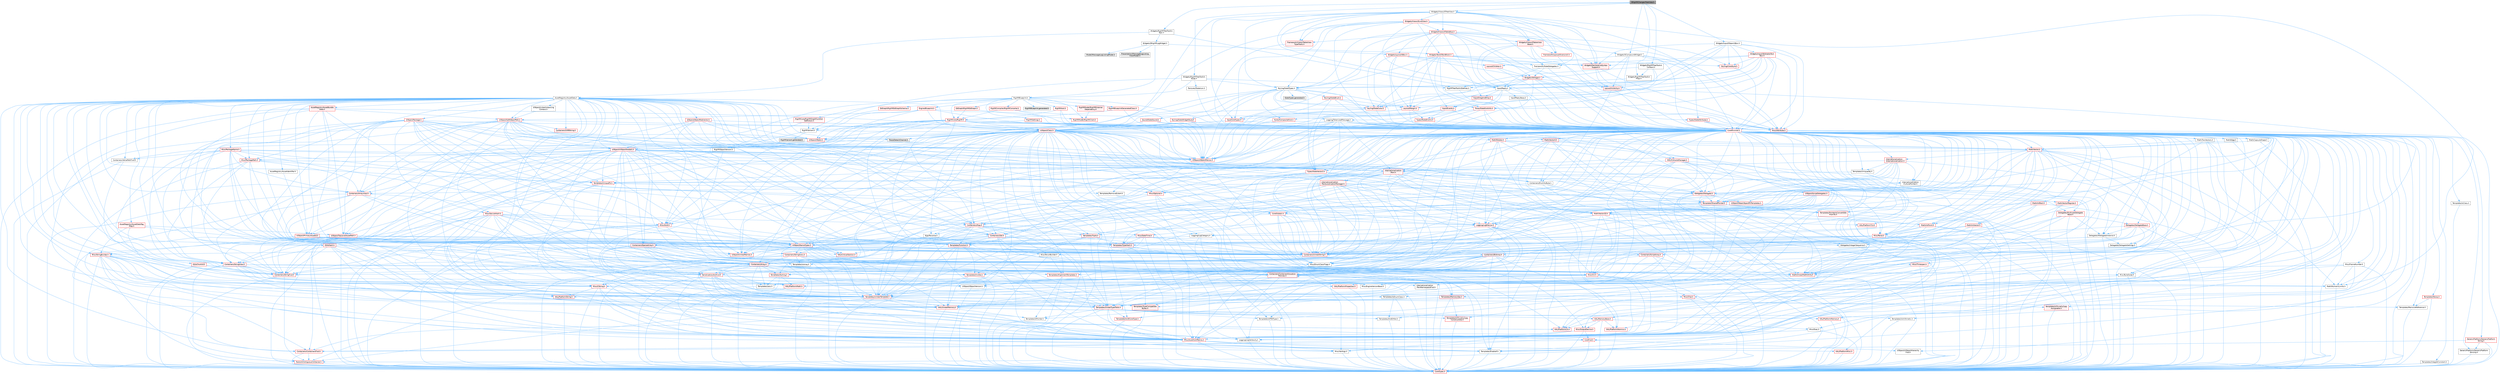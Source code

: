 digraph "SRigVMChangesTreeView.h"
{
 // INTERACTIVE_SVG=YES
 // LATEX_PDF_SIZE
  bgcolor="transparent";
  edge [fontname=Helvetica,fontsize=10,labelfontname=Helvetica,labelfontsize=10];
  node [fontname=Helvetica,fontsize=10,shape=box,height=0.2,width=0.4];
  Node1 [id="Node000001",label="SRigVMChangesTreeView.h",height=0.2,width=0.4,color="gray40", fillcolor="grey60", style="filled", fontcolor="black",tooltip=" "];
  Node1 -> Node2 [id="edge1_Node000001_Node000002",color="steelblue1",style="solid",tooltip=" "];
  Node2 [id="Node000002",label="Widgets/RigVMTreeToolkit\lNode.h",height=0.2,width=0.4,color="grey40", fillcolor="white", style="filled",URL="$dc/d84/RigVMTreeToolkitNode_8h.html",tooltip=" "];
  Node2 -> Node3 [id="edge2_Node000002_Node000003",color="steelblue1",style="solid",tooltip=" "];
  Node3 [id="Node000003",label="RigVMBlueprint.h",height=0.2,width=0.4,color="grey40", fillcolor="white", style="filled",URL="$df/d44/RigVMBlueprint_8h.html",tooltip=" "];
  Node3 -> Node4 [id="edge3_Node000003_Node000004",color="steelblue1",style="solid",tooltip=" "];
  Node4 [id="Node000004",label="CoreMinimal.h",height=0.2,width=0.4,color="red", fillcolor="#FFF0F0", style="filled",URL="$d7/d67/CoreMinimal_8h.html",tooltip=" "];
  Node4 -> Node5 [id="edge4_Node000004_Node000005",color="steelblue1",style="solid",tooltip=" "];
  Node5 [id="Node000005",label="CoreTypes.h",height=0.2,width=0.4,color="red", fillcolor="#FFF0F0", style="filled",URL="$dc/dec/CoreTypes_8h.html",tooltip=" "];
  Node4 -> Node19 [id="edge5_Node000004_Node000019",color="steelblue1",style="solid",tooltip=" "];
  Node19 [id="Node000019",label="CoreFwd.h",height=0.2,width=0.4,color="red", fillcolor="#FFF0F0", style="filled",URL="$d1/d1e/CoreFwd_8h.html",tooltip=" "];
  Node19 -> Node5 [id="edge6_Node000019_Node000005",color="steelblue1",style="solid",tooltip=" "];
  Node19 -> Node20 [id="edge7_Node000019_Node000020",color="steelblue1",style="solid",tooltip=" "];
  Node20 [id="Node000020",label="Containers/ContainersFwd.h",height=0.2,width=0.4,color="red", fillcolor="#FFF0F0", style="filled",URL="$d4/d0a/ContainersFwd_8h.html",tooltip=" "];
  Node20 -> Node5 [id="edge8_Node000020_Node000005",color="steelblue1",style="solid",tooltip=" "];
  Node20 -> Node21 [id="edge9_Node000020_Node000021",color="steelblue1",style="solid",tooltip=" "];
  Node21 [id="Node000021",label="Traits/IsContiguousContainer.h",height=0.2,width=0.4,color="red", fillcolor="#FFF0F0", style="filled",URL="$d5/d3c/IsContiguousContainer_8h.html",tooltip=" "];
  Node21 -> Node5 [id="edge10_Node000021_Node000005",color="steelblue1",style="solid",tooltip=" "];
  Node19 -> Node25 [id="edge11_Node000019_Node000025",color="steelblue1",style="solid",tooltip=" "];
  Node25 [id="Node000025",label="UObject/UObjectHierarchy\lFwd.h",height=0.2,width=0.4,color="grey40", fillcolor="white", style="filled",URL="$d3/d13/UObjectHierarchyFwd_8h.html",tooltip=" "];
  Node4 -> Node25 [id="edge12_Node000004_Node000025",color="steelblue1",style="solid",tooltip=" "];
  Node4 -> Node20 [id="edge13_Node000004_Node000020",color="steelblue1",style="solid",tooltip=" "];
  Node4 -> Node26 [id="edge14_Node000004_Node000026",color="steelblue1",style="solid",tooltip=" "];
  Node26 [id="Node000026",label="Misc/VarArgs.h",height=0.2,width=0.4,color="grey40", fillcolor="white", style="filled",URL="$d5/d6f/VarArgs_8h.html",tooltip=" "];
  Node26 -> Node5 [id="edge15_Node000026_Node000005",color="steelblue1",style="solid",tooltip=" "];
  Node4 -> Node27 [id="edge16_Node000004_Node000027",color="steelblue1",style="solid",tooltip=" "];
  Node27 [id="Node000027",label="Logging/LogVerbosity.h",height=0.2,width=0.4,color="grey40", fillcolor="white", style="filled",URL="$d2/d8f/LogVerbosity_8h.html",tooltip=" "];
  Node27 -> Node5 [id="edge17_Node000027_Node000005",color="steelblue1",style="solid",tooltip=" "];
  Node4 -> Node28 [id="edge18_Node000004_Node000028",color="steelblue1",style="solid",tooltip=" "];
  Node28 [id="Node000028",label="Misc/OutputDevice.h",height=0.2,width=0.4,color="red", fillcolor="#FFF0F0", style="filled",URL="$d7/d32/OutputDevice_8h.html",tooltip=" "];
  Node28 -> Node19 [id="edge19_Node000028_Node000019",color="steelblue1",style="solid",tooltip=" "];
  Node28 -> Node5 [id="edge20_Node000028_Node000005",color="steelblue1",style="solid",tooltip=" "];
  Node28 -> Node27 [id="edge21_Node000028_Node000027",color="steelblue1",style="solid",tooltip=" "];
  Node28 -> Node26 [id="edge22_Node000028_Node000026",color="steelblue1",style="solid",tooltip=" "];
  Node4 -> Node34 [id="edge23_Node000004_Node000034",color="steelblue1",style="solid",tooltip=" "];
  Node34 [id="Node000034",label="HAL/PlatformCrt.h",height=0.2,width=0.4,color="red", fillcolor="#FFF0F0", style="filled",URL="$d8/d75/PlatformCrt_8h.html",tooltip=" "];
  Node4 -> Node44 [id="edge24_Node000004_Node000044",color="steelblue1",style="solid",tooltip=" "];
  Node44 [id="Node000044",label="HAL/PlatformMisc.h",height=0.2,width=0.4,color="red", fillcolor="#FFF0F0", style="filled",URL="$d0/df5/PlatformMisc_8h.html",tooltip=" "];
  Node44 -> Node5 [id="edge25_Node000044_Node000005",color="steelblue1",style="solid",tooltip=" "];
  Node4 -> Node63 [id="edge26_Node000004_Node000063",color="steelblue1",style="solid",tooltip=" "];
  Node63 [id="Node000063",label="Misc/AssertionMacros.h",height=0.2,width=0.4,color="red", fillcolor="#FFF0F0", style="filled",URL="$d0/dfa/AssertionMacros_8h.html",tooltip=" "];
  Node63 -> Node5 [id="edge27_Node000063_Node000005",color="steelblue1",style="solid",tooltip=" "];
  Node63 -> Node44 [id="edge28_Node000063_Node000044",color="steelblue1",style="solid",tooltip=" "];
  Node63 -> Node64 [id="edge29_Node000063_Node000064",color="steelblue1",style="solid",tooltip=" "];
  Node64 [id="Node000064",label="Templates/EnableIf.h",height=0.2,width=0.4,color="grey40", fillcolor="white", style="filled",URL="$d7/d60/EnableIf_8h.html",tooltip=" "];
  Node64 -> Node5 [id="edge30_Node000064_Node000005",color="steelblue1",style="solid",tooltip=" "];
  Node63 -> Node26 [id="edge31_Node000063_Node000026",color="steelblue1",style="solid",tooltip=" "];
  Node4 -> Node72 [id="edge32_Node000004_Node000072",color="steelblue1",style="solid",tooltip=" "];
  Node72 [id="Node000072",label="Templates/IsPointer.h",height=0.2,width=0.4,color="grey40", fillcolor="white", style="filled",URL="$d7/d05/IsPointer_8h.html",tooltip=" "];
  Node72 -> Node5 [id="edge33_Node000072_Node000005",color="steelblue1",style="solid",tooltip=" "];
  Node4 -> Node73 [id="edge34_Node000004_Node000073",color="steelblue1",style="solid",tooltip=" "];
  Node73 [id="Node000073",label="HAL/PlatformMemory.h",height=0.2,width=0.4,color="red", fillcolor="#FFF0F0", style="filled",URL="$de/d68/PlatformMemory_8h.html",tooltip=" "];
  Node73 -> Node5 [id="edge35_Node000073_Node000005",color="steelblue1",style="solid",tooltip=" "];
  Node4 -> Node56 [id="edge36_Node000004_Node000056",color="steelblue1",style="solid",tooltip=" "];
  Node56 [id="Node000056",label="HAL/PlatformAtomics.h",height=0.2,width=0.4,color="red", fillcolor="#FFF0F0", style="filled",URL="$d3/d36/PlatformAtomics_8h.html",tooltip=" "];
  Node56 -> Node5 [id="edge37_Node000056_Node000005",color="steelblue1",style="solid",tooltip=" "];
  Node4 -> Node78 [id="edge38_Node000004_Node000078",color="steelblue1",style="solid",tooltip=" "];
  Node78 [id="Node000078",label="Misc/Exec.h",height=0.2,width=0.4,color="grey40", fillcolor="white", style="filled",URL="$de/ddb/Exec_8h.html",tooltip=" "];
  Node78 -> Node5 [id="edge39_Node000078_Node000005",color="steelblue1",style="solid",tooltip=" "];
  Node78 -> Node63 [id="edge40_Node000078_Node000063",color="steelblue1",style="solid",tooltip=" "];
  Node4 -> Node79 [id="edge41_Node000004_Node000079",color="steelblue1",style="solid",tooltip=" "];
  Node79 [id="Node000079",label="HAL/MemoryBase.h",height=0.2,width=0.4,color="red", fillcolor="#FFF0F0", style="filled",URL="$d6/d9f/MemoryBase_8h.html",tooltip=" "];
  Node79 -> Node5 [id="edge42_Node000079_Node000005",color="steelblue1",style="solid",tooltip=" "];
  Node79 -> Node56 [id="edge43_Node000079_Node000056",color="steelblue1",style="solid",tooltip=" "];
  Node79 -> Node34 [id="edge44_Node000079_Node000034",color="steelblue1",style="solid",tooltip=" "];
  Node79 -> Node78 [id="edge45_Node000079_Node000078",color="steelblue1",style="solid",tooltip=" "];
  Node79 -> Node28 [id="edge46_Node000079_Node000028",color="steelblue1",style="solid",tooltip=" "];
  Node4 -> Node89 [id="edge47_Node000004_Node000089",color="steelblue1",style="solid",tooltip=" "];
  Node89 [id="Node000089",label="HAL/UnrealMemory.h",height=0.2,width=0.4,color="red", fillcolor="#FFF0F0", style="filled",URL="$d9/d96/UnrealMemory_8h.html",tooltip=" "];
  Node89 -> Node5 [id="edge48_Node000089_Node000005",color="steelblue1",style="solid",tooltip=" "];
  Node89 -> Node79 [id="edge49_Node000089_Node000079",color="steelblue1",style="solid",tooltip=" "];
  Node89 -> Node73 [id="edge50_Node000089_Node000073",color="steelblue1",style="solid",tooltip=" "];
  Node89 -> Node72 [id="edge51_Node000089_Node000072",color="steelblue1",style="solid",tooltip=" "];
  Node4 -> Node91 [id="edge52_Node000004_Node000091",color="steelblue1",style="solid",tooltip=" "];
  Node91 [id="Node000091",label="Templates/IsArithmetic.h",height=0.2,width=0.4,color="grey40", fillcolor="white", style="filled",URL="$d2/d5d/IsArithmetic_8h.html",tooltip=" "];
  Node91 -> Node5 [id="edge53_Node000091_Node000005",color="steelblue1",style="solid",tooltip=" "];
  Node4 -> Node85 [id="edge54_Node000004_Node000085",color="steelblue1",style="solid",tooltip=" "];
  Node85 [id="Node000085",label="Templates/AndOrNot.h",height=0.2,width=0.4,color="grey40", fillcolor="white", style="filled",URL="$db/d0a/AndOrNot_8h.html",tooltip=" "];
  Node85 -> Node5 [id="edge55_Node000085_Node000005",color="steelblue1",style="solid",tooltip=" "];
  Node4 -> Node92 [id="edge56_Node000004_Node000092",color="steelblue1",style="solid",tooltip=" "];
  Node92 [id="Node000092",label="Templates/IsPODType.h",height=0.2,width=0.4,color="grey40", fillcolor="white", style="filled",URL="$d7/db1/IsPODType_8h.html",tooltip=" "];
  Node92 -> Node5 [id="edge57_Node000092_Node000005",color="steelblue1",style="solid",tooltip=" "];
  Node4 -> Node93 [id="edge58_Node000004_Node000093",color="steelblue1",style="solid",tooltip=" "];
  Node93 [id="Node000093",label="Templates/IsUECoreType.h",height=0.2,width=0.4,color="red", fillcolor="#FFF0F0", style="filled",URL="$d1/db8/IsUECoreType_8h.html",tooltip=" "];
  Node93 -> Node5 [id="edge59_Node000093_Node000005",color="steelblue1",style="solid",tooltip=" "];
  Node4 -> Node86 [id="edge60_Node000004_Node000086",color="steelblue1",style="solid",tooltip=" "];
  Node86 [id="Node000086",label="Templates/IsTriviallyCopy\lConstructible.h",height=0.2,width=0.4,color="red", fillcolor="#FFF0F0", style="filled",URL="$d3/d78/IsTriviallyCopyConstructible_8h.html",tooltip=" "];
  Node86 -> Node5 [id="edge61_Node000086_Node000005",color="steelblue1",style="solid",tooltip=" "];
  Node4 -> Node94 [id="edge62_Node000004_Node000094",color="steelblue1",style="solid",tooltip=" "];
  Node94 [id="Node000094",label="Templates/UnrealTypeTraits.h",height=0.2,width=0.4,color="red", fillcolor="#FFF0F0", style="filled",URL="$d2/d2d/UnrealTypeTraits_8h.html",tooltip=" "];
  Node94 -> Node5 [id="edge63_Node000094_Node000005",color="steelblue1",style="solid",tooltip=" "];
  Node94 -> Node72 [id="edge64_Node000094_Node000072",color="steelblue1",style="solid",tooltip=" "];
  Node94 -> Node63 [id="edge65_Node000094_Node000063",color="steelblue1",style="solid",tooltip=" "];
  Node94 -> Node85 [id="edge66_Node000094_Node000085",color="steelblue1",style="solid",tooltip=" "];
  Node94 -> Node64 [id="edge67_Node000094_Node000064",color="steelblue1",style="solid",tooltip=" "];
  Node94 -> Node91 [id="edge68_Node000094_Node000091",color="steelblue1",style="solid",tooltip=" "];
  Node94 -> Node92 [id="edge69_Node000094_Node000092",color="steelblue1",style="solid",tooltip=" "];
  Node94 -> Node93 [id="edge70_Node000094_Node000093",color="steelblue1",style="solid",tooltip=" "];
  Node94 -> Node86 [id="edge71_Node000094_Node000086",color="steelblue1",style="solid",tooltip=" "];
  Node4 -> Node64 [id="edge72_Node000004_Node000064",color="steelblue1",style="solid",tooltip=" "];
  Node4 -> Node96 [id="edge73_Node000004_Node000096",color="steelblue1",style="solid",tooltip=" "];
  Node96 [id="Node000096",label="Templates/RemoveReference.h",height=0.2,width=0.4,color="grey40", fillcolor="white", style="filled",URL="$da/dbe/RemoveReference_8h.html",tooltip=" "];
  Node96 -> Node5 [id="edge74_Node000096_Node000005",color="steelblue1",style="solid",tooltip=" "];
  Node4 -> Node97 [id="edge75_Node000004_Node000097",color="steelblue1",style="solid",tooltip=" "];
  Node97 [id="Node000097",label="Templates/IntegralConstant.h",height=0.2,width=0.4,color="grey40", fillcolor="white", style="filled",URL="$db/d1b/IntegralConstant_8h.html",tooltip=" "];
  Node97 -> Node5 [id="edge76_Node000097_Node000005",color="steelblue1",style="solid",tooltip=" "];
  Node4 -> Node98 [id="edge77_Node000004_Node000098",color="steelblue1",style="solid",tooltip=" "];
  Node98 [id="Node000098",label="Templates/IsClass.h",height=0.2,width=0.4,color="grey40", fillcolor="white", style="filled",URL="$db/dcb/IsClass_8h.html",tooltip=" "];
  Node98 -> Node5 [id="edge78_Node000098_Node000005",color="steelblue1",style="solid",tooltip=" "];
  Node4 -> Node99 [id="edge79_Node000004_Node000099",color="steelblue1",style="solid",tooltip=" "];
  Node99 [id="Node000099",label="Templates/TypeCompatible\lBytes.h",height=0.2,width=0.4,color="red", fillcolor="#FFF0F0", style="filled",URL="$df/d0a/TypeCompatibleBytes_8h.html",tooltip=" "];
  Node99 -> Node5 [id="edge80_Node000099_Node000005",color="steelblue1",style="solid",tooltip=" "];
  Node4 -> Node21 [id="edge81_Node000004_Node000021",color="steelblue1",style="solid",tooltip=" "];
  Node4 -> Node100 [id="edge82_Node000004_Node000100",color="steelblue1",style="solid",tooltip=" "];
  Node100 [id="Node000100",label="Templates/UnrealTemplate.h",height=0.2,width=0.4,color="red", fillcolor="#FFF0F0", style="filled",URL="$d4/d24/UnrealTemplate_8h.html",tooltip=" "];
  Node100 -> Node5 [id="edge83_Node000100_Node000005",color="steelblue1",style="solid",tooltip=" "];
  Node100 -> Node72 [id="edge84_Node000100_Node000072",color="steelblue1",style="solid",tooltip=" "];
  Node100 -> Node89 [id="edge85_Node000100_Node000089",color="steelblue1",style="solid",tooltip=" "];
  Node100 -> Node94 [id="edge86_Node000100_Node000094",color="steelblue1",style="solid",tooltip=" "];
  Node100 -> Node96 [id="edge87_Node000100_Node000096",color="steelblue1",style="solid",tooltip=" "];
  Node100 -> Node99 [id="edge88_Node000100_Node000099",color="steelblue1",style="solid",tooltip=" "];
  Node100 -> Node21 [id="edge89_Node000100_Node000021",color="steelblue1",style="solid",tooltip=" "];
  Node4 -> Node49 [id="edge90_Node000004_Node000049",color="steelblue1",style="solid",tooltip=" "];
  Node49 [id="Node000049",label="Math/NumericLimits.h",height=0.2,width=0.4,color="grey40", fillcolor="white", style="filled",URL="$df/d1b/NumericLimits_8h.html",tooltip=" "];
  Node49 -> Node5 [id="edge91_Node000049_Node000005",color="steelblue1",style="solid",tooltip=" "];
  Node4 -> Node104 [id="edge92_Node000004_Node000104",color="steelblue1",style="solid",tooltip=" "];
  Node104 [id="Node000104",label="HAL/PlatformMath.h",height=0.2,width=0.4,color="red", fillcolor="#FFF0F0", style="filled",URL="$dc/d53/PlatformMath_8h.html",tooltip=" "];
  Node104 -> Node5 [id="edge93_Node000104_Node000005",color="steelblue1",style="solid",tooltip=" "];
  Node4 -> Node87 [id="edge94_Node000004_Node000087",color="steelblue1",style="solid",tooltip=" "];
  Node87 [id="Node000087",label="Templates/IsTriviallyCopy\lAssignable.h",height=0.2,width=0.4,color="red", fillcolor="#FFF0F0", style="filled",URL="$d2/df2/IsTriviallyCopyAssignable_8h.html",tooltip=" "];
  Node87 -> Node5 [id="edge95_Node000087_Node000005",color="steelblue1",style="solid",tooltip=" "];
  Node4 -> Node112 [id="edge96_Node000004_Node000112",color="steelblue1",style="solid",tooltip=" "];
  Node112 [id="Node000112",label="Templates/MemoryOps.h",height=0.2,width=0.4,color="red", fillcolor="#FFF0F0", style="filled",URL="$db/dea/MemoryOps_8h.html",tooltip=" "];
  Node112 -> Node5 [id="edge97_Node000112_Node000005",color="steelblue1",style="solid",tooltip=" "];
  Node112 -> Node89 [id="edge98_Node000112_Node000089",color="steelblue1",style="solid",tooltip=" "];
  Node112 -> Node87 [id="edge99_Node000112_Node000087",color="steelblue1",style="solid",tooltip=" "];
  Node112 -> Node86 [id="edge100_Node000112_Node000086",color="steelblue1",style="solid",tooltip=" "];
  Node112 -> Node94 [id="edge101_Node000112_Node000094",color="steelblue1",style="solid",tooltip=" "];
  Node4 -> Node113 [id="edge102_Node000004_Node000113",color="steelblue1",style="solid",tooltip=" "];
  Node113 [id="Node000113",label="Containers/ContainerAllocation\lPolicies.h",height=0.2,width=0.4,color="red", fillcolor="#FFF0F0", style="filled",URL="$d7/dff/ContainerAllocationPolicies_8h.html",tooltip=" "];
  Node113 -> Node5 [id="edge103_Node000113_Node000005",color="steelblue1",style="solid",tooltip=" "];
  Node113 -> Node113 [id="edge104_Node000113_Node000113",color="steelblue1",style="solid",tooltip=" "];
  Node113 -> Node104 [id="edge105_Node000113_Node000104",color="steelblue1",style="solid",tooltip=" "];
  Node113 -> Node89 [id="edge106_Node000113_Node000089",color="steelblue1",style="solid",tooltip=" "];
  Node113 -> Node49 [id="edge107_Node000113_Node000049",color="steelblue1",style="solid",tooltip=" "];
  Node113 -> Node63 [id="edge108_Node000113_Node000063",color="steelblue1",style="solid",tooltip=" "];
  Node113 -> Node112 [id="edge109_Node000113_Node000112",color="steelblue1",style="solid",tooltip=" "];
  Node113 -> Node99 [id="edge110_Node000113_Node000099",color="steelblue1",style="solid",tooltip=" "];
  Node4 -> Node116 [id="edge111_Node000004_Node000116",color="steelblue1",style="solid",tooltip=" "];
  Node116 [id="Node000116",label="Templates/IsEnumClass.h",height=0.2,width=0.4,color="grey40", fillcolor="white", style="filled",URL="$d7/d15/IsEnumClass_8h.html",tooltip=" "];
  Node116 -> Node5 [id="edge112_Node000116_Node000005",color="steelblue1",style="solid",tooltip=" "];
  Node116 -> Node85 [id="edge113_Node000116_Node000085",color="steelblue1",style="solid",tooltip=" "];
  Node4 -> Node117 [id="edge114_Node000004_Node000117",color="steelblue1",style="solid",tooltip=" "];
  Node117 [id="Node000117",label="HAL/PlatformProperties.h",height=0.2,width=0.4,color="red", fillcolor="#FFF0F0", style="filled",URL="$d9/db0/PlatformProperties_8h.html",tooltip=" "];
  Node117 -> Node5 [id="edge115_Node000117_Node000005",color="steelblue1",style="solid",tooltip=" "];
  Node4 -> Node120 [id="edge116_Node000004_Node000120",color="steelblue1",style="solid",tooltip=" "];
  Node120 [id="Node000120",label="Misc/EngineVersionBase.h",height=0.2,width=0.4,color="grey40", fillcolor="white", style="filled",URL="$d5/d2b/EngineVersionBase_8h.html",tooltip=" "];
  Node120 -> Node5 [id="edge117_Node000120_Node000005",color="steelblue1",style="solid",tooltip=" "];
  Node4 -> Node121 [id="edge118_Node000004_Node000121",color="steelblue1",style="solid",tooltip=" "];
  Node121 [id="Node000121",label="Internationalization\l/TextNamespaceFwd.h",height=0.2,width=0.4,color="grey40", fillcolor="white", style="filled",URL="$d8/d97/TextNamespaceFwd_8h.html",tooltip=" "];
  Node121 -> Node5 [id="edge119_Node000121_Node000005",color="steelblue1",style="solid",tooltip=" "];
  Node4 -> Node122 [id="edge120_Node000004_Node000122",color="steelblue1",style="solid",tooltip=" "];
  Node122 [id="Node000122",label="Serialization/Archive.h",height=0.2,width=0.4,color="red", fillcolor="#FFF0F0", style="filled",URL="$d7/d3b/Archive_8h.html",tooltip=" "];
  Node122 -> Node19 [id="edge121_Node000122_Node000019",color="steelblue1",style="solid",tooltip=" "];
  Node122 -> Node5 [id="edge122_Node000122_Node000005",color="steelblue1",style="solid",tooltip=" "];
  Node122 -> Node117 [id="edge123_Node000122_Node000117",color="steelblue1",style="solid",tooltip=" "];
  Node122 -> Node121 [id="edge124_Node000122_Node000121",color="steelblue1",style="solid",tooltip=" "];
  Node122 -> Node63 [id="edge125_Node000122_Node000063",color="steelblue1",style="solid",tooltip=" "];
  Node122 -> Node120 [id="edge126_Node000122_Node000120",color="steelblue1",style="solid",tooltip=" "];
  Node122 -> Node26 [id="edge127_Node000122_Node000026",color="steelblue1",style="solid",tooltip=" "];
  Node122 -> Node64 [id="edge128_Node000122_Node000064",color="steelblue1",style="solid",tooltip=" "];
  Node122 -> Node116 [id="edge129_Node000122_Node000116",color="steelblue1",style="solid",tooltip=" "];
  Node122 -> Node100 [id="edge130_Node000122_Node000100",color="steelblue1",style="solid",tooltip=" "];
  Node122 -> Node125 [id="edge131_Node000122_Node000125",color="steelblue1",style="solid",tooltip=" "];
  Node125 [id="Node000125",label="UObject/ObjectVersion.h",height=0.2,width=0.4,color="grey40", fillcolor="white", style="filled",URL="$da/d63/ObjectVersion_8h.html",tooltip=" "];
  Node125 -> Node5 [id="edge132_Node000125_Node000005",color="steelblue1",style="solid",tooltip=" "];
  Node4 -> Node126 [id="edge133_Node000004_Node000126",color="steelblue1",style="solid",tooltip=" "];
  Node126 [id="Node000126",label="Templates/Less.h",height=0.2,width=0.4,color="grey40", fillcolor="white", style="filled",URL="$de/dc8/Less_8h.html",tooltip=" "];
  Node126 -> Node5 [id="edge134_Node000126_Node000005",color="steelblue1",style="solid",tooltip=" "];
  Node126 -> Node100 [id="edge135_Node000126_Node000100",color="steelblue1",style="solid",tooltip=" "];
  Node4 -> Node127 [id="edge136_Node000004_Node000127",color="steelblue1",style="solid",tooltip=" "];
  Node127 [id="Node000127",label="Templates/Sorting.h",height=0.2,width=0.4,color="red", fillcolor="#FFF0F0", style="filled",URL="$d3/d9e/Sorting_8h.html",tooltip=" "];
  Node127 -> Node5 [id="edge137_Node000127_Node000005",color="steelblue1",style="solid",tooltip=" "];
  Node127 -> Node104 [id="edge138_Node000127_Node000104",color="steelblue1",style="solid",tooltip=" "];
  Node127 -> Node126 [id="edge139_Node000127_Node000126",color="steelblue1",style="solid",tooltip=" "];
  Node4 -> Node138 [id="edge140_Node000004_Node000138",color="steelblue1",style="solid",tooltip=" "];
  Node138 [id="Node000138",label="Misc/Char.h",height=0.2,width=0.4,color="red", fillcolor="#FFF0F0", style="filled",URL="$d0/d58/Char_8h.html",tooltip=" "];
  Node138 -> Node5 [id="edge141_Node000138_Node000005",color="steelblue1",style="solid",tooltip=" "];
  Node4 -> Node141 [id="edge142_Node000004_Node000141",color="steelblue1",style="solid",tooltip=" "];
  Node141 [id="Node000141",label="GenericPlatform/GenericPlatform\lStricmp.h",height=0.2,width=0.4,color="grey40", fillcolor="white", style="filled",URL="$d2/d86/GenericPlatformStricmp_8h.html",tooltip=" "];
  Node141 -> Node5 [id="edge143_Node000141_Node000005",color="steelblue1",style="solid",tooltip=" "];
  Node4 -> Node142 [id="edge144_Node000004_Node000142",color="steelblue1",style="solid",tooltip=" "];
  Node142 [id="Node000142",label="GenericPlatform/GenericPlatform\lString.h",height=0.2,width=0.4,color="red", fillcolor="#FFF0F0", style="filled",URL="$dd/d20/GenericPlatformString_8h.html",tooltip=" "];
  Node142 -> Node5 [id="edge145_Node000142_Node000005",color="steelblue1",style="solid",tooltip=" "];
  Node142 -> Node141 [id="edge146_Node000142_Node000141",color="steelblue1",style="solid",tooltip=" "];
  Node142 -> Node64 [id="edge147_Node000142_Node000064",color="steelblue1",style="solid",tooltip=" "];
  Node4 -> Node75 [id="edge148_Node000004_Node000075",color="steelblue1",style="solid",tooltip=" "];
  Node75 [id="Node000075",label="HAL/PlatformString.h",height=0.2,width=0.4,color="red", fillcolor="#FFF0F0", style="filled",URL="$db/db5/PlatformString_8h.html",tooltip=" "];
  Node75 -> Node5 [id="edge149_Node000075_Node000005",color="steelblue1",style="solid",tooltip=" "];
  Node4 -> Node145 [id="edge150_Node000004_Node000145",color="steelblue1",style="solid",tooltip=" "];
  Node145 [id="Node000145",label="Misc/CString.h",height=0.2,width=0.4,color="red", fillcolor="#FFF0F0", style="filled",URL="$d2/d49/CString_8h.html",tooltip=" "];
  Node145 -> Node5 [id="edge151_Node000145_Node000005",color="steelblue1",style="solid",tooltip=" "];
  Node145 -> Node34 [id="edge152_Node000145_Node000034",color="steelblue1",style="solid",tooltip=" "];
  Node145 -> Node75 [id="edge153_Node000145_Node000075",color="steelblue1",style="solid",tooltip=" "];
  Node145 -> Node63 [id="edge154_Node000145_Node000063",color="steelblue1",style="solid",tooltip=" "];
  Node145 -> Node138 [id="edge155_Node000145_Node000138",color="steelblue1",style="solid",tooltip=" "];
  Node145 -> Node26 [id="edge156_Node000145_Node000026",color="steelblue1",style="solid",tooltip=" "];
  Node4 -> Node146 [id="edge157_Node000004_Node000146",color="steelblue1",style="solid",tooltip=" "];
  Node146 [id="Node000146",label="Misc/Crc.h",height=0.2,width=0.4,color="red", fillcolor="#FFF0F0", style="filled",URL="$d4/dd2/Crc_8h.html",tooltip=" "];
  Node146 -> Node5 [id="edge158_Node000146_Node000005",color="steelblue1",style="solid",tooltip=" "];
  Node146 -> Node75 [id="edge159_Node000146_Node000075",color="steelblue1",style="solid",tooltip=" "];
  Node146 -> Node63 [id="edge160_Node000146_Node000063",color="steelblue1",style="solid",tooltip=" "];
  Node146 -> Node145 [id="edge161_Node000146_Node000145",color="steelblue1",style="solid",tooltip=" "];
  Node146 -> Node138 [id="edge162_Node000146_Node000138",color="steelblue1",style="solid",tooltip=" "];
  Node146 -> Node94 [id="edge163_Node000146_Node000094",color="steelblue1",style="solid",tooltip=" "];
  Node4 -> Node137 [id="edge164_Node000004_Node000137",color="steelblue1",style="solid",tooltip=" "];
  Node137 [id="Node000137",label="Math/UnrealMathUtility.h",height=0.2,width=0.4,color="red", fillcolor="#FFF0F0", style="filled",URL="$db/db8/UnrealMathUtility_8h.html",tooltip=" "];
  Node137 -> Node5 [id="edge165_Node000137_Node000005",color="steelblue1",style="solid",tooltip=" "];
  Node137 -> Node63 [id="edge166_Node000137_Node000063",color="steelblue1",style="solid",tooltip=" "];
  Node137 -> Node104 [id="edge167_Node000137_Node000104",color="steelblue1",style="solid",tooltip=" "];
  Node4 -> Node147 [id="edge168_Node000004_Node000147",color="steelblue1",style="solid",tooltip=" "];
  Node147 [id="Node000147",label="Containers/UnrealString.h",height=0.2,width=0.4,color="red", fillcolor="#FFF0F0", style="filled",URL="$d5/dba/UnrealString_8h.html",tooltip=" "];
  Node4 -> Node151 [id="edge169_Node000004_Node000151",color="steelblue1",style="solid",tooltip=" "];
  Node151 [id="Node000151",label="Containers/Array.h",height=0.2,width=0.4,color="red", fillcolor="#FFF0F0", style="filled",URL="$df/dd0/Array_8h.html",tooltip=" "];
  Node151 -> Node5 [id="edge170_Node000151_Node000005",color="steelblue1",style="solid",tooltip=" "];
  Node151 -> Node63 [id="edge171_Node000151_Node000063",color="steelblue1",style="solid",tooltip=" "];
  Node151 -> Node89 [id="edge172_Node000151_Node000089",color="steelblue1",style="solid",tooltip=" "];
  Node151 -> Node94 [id="edge173_Node000151_Node000094",color="steelblue1",style="solid",tooltip=" "];
  Node151 -> Node100 [id="edge174_Node000151_Node000100",color="steelblue1",style="solid",tooltip=" "];
  Node151 -> Node113 [id="edge175_Node000151_Node000113",color="steelblue1",style="solid",tooltip=" "];
  Node151 -> Node122 [id="edge176_Node000151_Node000122",color="steelblue1",style="solid",tooltip=" "];
  Node151 -> Node130 [id="edge177_Node000151_Node000130",color="steelblue1",style="solid",tooltip=" "];
  Node130 [id="Node000130",label="Templates/Invoke.h",height=0.2,width=0.4,color="red", fillcolor="#FFF0F0", style="filled",URL="$d7/deb/Invoke_8h.html",tooltip=" "];
  Node130 -> Node5 [id="edge178_Node000130_Node000005",color="steelblue1",style="solid",tooltip=" "];
  Node130 -> Node100 [id="edge179_Node000130_Node000100",color="steelblue1",style="solid",tooltip=" "];
  Node151 -> Node126 [id="edge180_Node000151_Node000126",color="steelblue1",style="solid",tooltip=" "];
  Node151 -> Node127 [id="edge181_Node000151_Node000127",color="steelblue1",style="solid",tooltip=" "];
  Node151 -> Node174 [id="edge182_Node000151_Node000174",color="steelblue1",style="solid",tooltip=" "];
  Node174 [id="Node000174",label="Templates/AlignmentTemplates.h",height=0.2,width=0.4,color="red", fillcolor="#FFF0F0", style="filled",URL="$dd/d32/AlignmentTemplates_8h.html",tooltip=" "];
  Node174 -> Node5 [id="edge183_Node000174_Node000005",color="steelblue1",style="solid",tooltip=" "];
  Node174 -> Node72 [id="edge184_Node000174_Node000072",color="steelblue1",style="solid",tooltip=" "];
  Node4 -> Node175 [id="edge185_Node000004_Node000175",color="steelblue1",style="solid",tooltip=" "];
  Node175 [id="Node000175",label="Misc/FrameNumber.h",height=0.2,width=0.4,color="grey40", fillcolor="white", style="filled",URL="$dd/dbd/FrameNumber_8h.html",tooltip=" "];
  Node175 -> Node5 [id="edge186_Node000175_Node000005",color="steelblue1",style="solid",tooltip=" "];
  Node175 -> Node49 [id="edge187_Node000175_Node000049",color="steelblue1",style="solid",tooltip=" "];
  Node175 -> Node137 [id="edge188_Node000175_Node000137",color="steelblue1",style="solid",tooltip=" "];
  Node175 -> Node64 [id="edge189_Node000175_Node000064",color="steelblue1",style="solid",tooltip=" "];
  Node175 -> Node94 [id="edge190_Node000175_Node000094",color="steelblue1",style="solid",tooltip=" "];
  Node4 -> Node176 [id="edge191_Node000004_Node000176",color="steelblue1",style="solid",tooltip=" "];
  Node176 [id="Node000176",label="Misc/Timespan.h",height=0.2,width=0.4,color="red", fillcolor="#FFF0F0", style="filled",URL="$da/dd9/Timespan_8h.html",tooltip=" "];
  Node176 -> Node5 [id="edge192_Node000176_Node000005",color="steelblue1",style="solid",tooltip=" "];
  Node176 -> Node137 [id="edge193_Node000176_Node000137",color="steelblue1",style="solid",tooltip=" "];
  Node176 -> Node63 [id="edge194_Node000176_Node000063",color="steelblue1",style="solid",tooltip=" "];
  Node4 -> Node178 [id="edge195_Node000004_Node000178",color="steelblue1",style="solid",tooltip=" "];
  Node178 [id="Node000178",label="Containers/StringConv.h",height=0.2,width=0.4,color="red", fillcolor="#FFF0F0", style="filled",URL="$d3/ddf/StringConv_8h.html",tooltip=" "];
  Node178 -> Node5 [id="edge196_Node000178_Node000005",color="steelblue1",style="solid",tooltip=" "];
  Node178 -> Node63 [id="edge197_Node000178_Node000063",color="steelblue1",style="solid",tooltip=" "];
  Node178 -> Node113 [id="edge198_Node000178_Node000113",color="steelblue1",style="solid",tooltip=" "];
  Node178 -> Node151 [id="edge199_Node000178_Node000151",color="steelblue1",style="solid",tooltip=" "];
  Node178 -> Node145 [id="edge200_Node000178_Node000145",color="steelblue1",style="solid",tooltip=" "];
  Node178 -> Node179 [id="edge201_Node000178_Node000179",color="steelblue1",style="solid",tooltip=" "];
  Node179 [id="Node000179",label="Templates/IsArray.h",height=0.2,width=0.4,color="grey40", fillcolor="white", style="filled",URL="$d8/d8d/IsArray_8h.html",tooltip=" "];
  Node179 -> Node5 [id="edge202_Node000179_Node000005",color="steelblue1",style="solid",tooltip=" "];
  Node178 -> Node100 [id="edge203_Node000178_Node000100",color="steelblue1",style="solid",tooltip=" "];
  Node178 -> Node94 [id="edge204_Node000178_Node000094",color="steelblue1",style="solid",tooltip=" "];
  Node178 -> Node21 [id="edge205_Node000178_Node000021",color="steelblue1",style="solid",tooltip=" "];
  Node4 -> Node180 [id="edge206_Node000004_Node000180",color="steelblue1",style="solid",tooltip=" "];
  Node180 [id="Node000180",label="UObject/UnrealNames.h",height=0.2,width=0.4,color="red", fillcolor="#FFF0F0", style="filled",URL="$d8/db1/UnrealNames_8h.html",tooltip=" "];
  Node180 -> Node5 [id="edge207_Node000180_Node000005",color="steelblue1",style="solid",tooltip=" "];
  Node4 -> Node182 [id="edge208_Node000004_Node000182",color="steelblue1",style="solid",tooltip=" "];
  Node182 [id="Node000182",label="UObject/NameTypes.h",height=0.2,width=0.4,color="red", fillcolor="#FFF0F0", style="filled",URL="$d6/d35/NameTypes_8h.html",tooltip=" "];
  Node182 -> Node5 [id="edge209_Node000182_Node000005",color="steelblue1",style="solid",tooltip=" "];
  Node182 -> Node63 [id="edge210_Node000182_Node000063",color="steelblue1",style="solid",tooltip=" "];
  Node182 -> Node89 [id="edge211_Node000182_Node000089",color="steelblue1",style="solid",tooltip=" "];
  Node182 -> Node94 [id="edge212_Node000182_Node000094",color="steelblue1",style="solid",tooltip=" "];
  Node182 -> Node100 [id="edge213_Node000182_Node000100",color="steelblue1",style="solid",tooltip=" "];
  Node182 -> Node147 [id="edge214_Node000182_Node000147",color="steelblue1",style="solid",tooltip=" "];
  Node182 -> Node183 [id="edge215_Node000182_Node000183",color="steelblue1",style="solid",tooltip=" "];
  Node183 [id="Node000183",label="HAL/CriticalSection.h",height=0.2,width=0.4,color="red", fillcolor="#FFF0F0", style="filled",URL="$d6/d90/CriticalSection_8h.html",tooltip=" "];
  Node182 -> Node178 [id="edge216_Node000182_Node000178",color="steelblue1",style="solid",tooltip=" "];
  Node182 -> Node46 [id="edge217_Node000182_Node000046",color="steelblue1",style="solid",tooltip=" "];
  Node46 [id="Node000046",label="Containers/StringFwd.h",height=0.2,width=0.4,color="red", fillcolor="#FFF0F0", style="filled",URL="$df/d37/StringFwd_8h.html",tooltip=" "];
  Node46 -> Node5 [id="edge218_Node000046_Node000005",color="steelblue1",style="solid",tooltip=" "];
  Node46 -> Node21 [id="edge219_Node000046_Node000021",color="steelblue1",style="solid",tooltip=" "];
  Node182 -> Node180 [id="edge220_Node000182_Node000180",color="steelblue1",style="solid",tooltip=" "];
  Node182 -> Node186 [id="edge221_Node000182_Node000186",color="steelblue1",style="solid",tooltip=" "];
  Node186 [id="Node000186",label="Misc/StringBuilder.h",height=0.2,width=0.4,color="red", fillcolor="#FFF0F0", style="filled",URL="$d4/d52/StringBuilder_8h.html",tooltip=" "];
  Node186 -> Node46 [id="edge222_Node000186_Node000046",color="steelblue1",style="solid",tooltip=" "];
  Node186 -> Node187 [id="edge223_Node000186_Node000187",color="steelblue1",style="solid",tooltip=" "];
  Node187 [id="Node000187",label="Containers/StringView.h",height=0.2,width=0.4,color="red", fillcolor="#FFF0F0", style="filled",URL="$dd/dea/StringView_8h.html",tooltip=" "];
  Node187 -> Node5 [id="edge224_Node000187_Node000005",color="steelblue1",style="solid",tooltip=" "];
  Node187 -> Node46 [id="edge225_Node000187_Node000046",color="steelblue1",style="solid",tooltip=" "];
  Node187 -> Node89 [id="edge226_Node000187_Node000089",color="steelblue1",style="solid",tooltip=" "];
  Node187 -> Node49 [id="edge227_Node000187_Node000049",color="steelblue1",style="solid",tooltip=" "];
  Node187 -> Node137 [id="edge228_Node000187_Node000137",color="steelblue1",style="solid",tooltip=" "];
  Node187 -> Node146 [id="edge229_Node000187_Node000146",color="steelblue1",style="solid",tooltip=" "];
  Node187 -> Node145 [id="edge230_Node000187_Node000145",color="steelblue1",style="solid",tooltip=" "];
  Node187 -> Node100 [id="edge231_Node000187_Node000100",color="steelblue1",style="solid",tooltip=" "];
  Node187 -> Node21 [id="edge232_Node000187_Node000021",color="steelblue1",style="solid",tooltip=" "];
  Node186 -> Node5 [id="edge233_Node000186_Node000005",color="steelblue1",style="solid",tooltip=" "];
  Node186 -> Node75 [id="edge234_Node000186_Node000075",color="steelblue1",style="solid",tooltip=" "];
  Node186 -> Node89 [id="edge235_Node000186_Node000089",color="steelblue1",style="solid",tooltip=" "];
  Node186 -> Node63 [id="edge236_Node000186_Node000063",color="steelblue1",style="solid",tooltip=" "];
  Node186 -> Node145 [id="edge237_Node000186_Node000145",color="steelblue1",style="solid",tooltip=" "];
  Node186 -> Node64 [id="edge238_Node000186_Node000064",color="steelblue1",style="solid",tooltip=" "];
  Node186 -> Node100 [id="edge239_Node000186_Node000100",color="steelblue1",style="solid",tooltip=" "];
  Node186 -> Node94 [id="edge240_Node000186_Node000094",color="steelblue1",style="solid",tooltip=" "];
  Node186 -> Node21 [id="edge241_Node000186_Node000021",color="steelblue1",style="solid",tooltip=" "];
  Node4 -> Node190 [id="edge242_Node000004_Node000190",color="steelblue1",style="solid",tooltip=" "];
  Node190 [id="Node000190",label="Misc/Parse.h",height=0.2,width=0.4,color="red", fillcolor="#FFF0F0", style="filled",URL="$dc/d71/Parse_8h.html",tooltip=" "];
  Node190 -> Node46 [id="edge243_Node000190_Node000046",color="steelblue1",style="solid",tooltip=" "];
  Node190 -> Node147 [id="edge244_Node000190_Node000147",color="steelblue1",style="solid",tooltip=" "];
  Node190 -> Node5 [id="edge245_Node000190_Node000005",color="steelblue1",style="solid",tooltip=" "];
  Node190 -> Node34 [id="edge246_Node000190_Node000034",color="steelblue1",style="solid",tooltip=" "];
  Node190 -> Node51 [id="edge247_Node000190_Node000051",color="steelblue1",style="solid",tooltip=" "];
  Node51 [id="Node000051",label="Misc/EnumClassFlags.h",height=0.2,width=0.4,color="grey40", fillcolor="white", style="filled",URL="$d8/de7/EnumClassFlags_8h.html",tooltip=" "];
  Node190 -> Node191 [id="edge248_Node000190_Node000191",color="steelblue1",style="solid",tooltip=" "];
  Node191 [id="Node000191",label="Templates/Function.h",height=0.2,width=0.4,color="red", fillcolor="#FFF0F0", style="filled",URL="$df/df5/Function_8h.html",tooltip=" "];
  Node191 -> Node5 [id="edge249_Node000191_Node000005",color="steelblue1",style="solid",tooltip=" "];
  Node191 -> Node63 [id="edge250_Node000191_Node000063",color="steelblue1",style="solid",tooltip=" "];
  Node191 -> Node89 [id="edge251_Node000191_Node000089",color="steelblue1",style="solid",tooltip=" "];
  Node191 -> Node94 [id="edge252_Node000191_Node000094",color="steelblue1",style="solid",tooltip=" "];
  Node191 -> Node130 [id="edge253_Node000191_Node000130",color="steelblue1",style="solid",tooltip=" "];
  Node191 -> Node100 [id="edge254_Node000191_Node000100",color="steelblue1",style="solid",tooltip=" "];
  Node191 -> Node137 [id="edge255_Node000191_Node000137",color="steelblue1",style="solid",tooltip=" "];
  Node4 -> Node174 [id="edge256_Node000004_Node000174",color="steelblue1",style="solid",tooltip=" "];
  Node4 -> Node193 [id="edge257_Node000004_Node000193",color="steelblue1",style="solid",tooltip=" "];
  Node193 [id="Node000193",label="Misc/StructBuilder.h",height=0.2,width=0.4,color="grey40", fillcolor="white", style="filled",URL="$d9/db3/StructBuilder_8h.html",tooltip=" "];
  Node193 -> Node5 [id="edge258_Node000193_Node000005",color="steelblue1",style="solid",tooltip=" "];
  Node193 -> Node137 [id="edge259_Node000193_Node000137",color="steelblue1",style="solid",tooltip=" "];
  Node193 -> Node174 [id="edge260_Node000193_Node000174",color="steelblue1",style="solid",tooltip=" "];
  Node4 -> Node106 [id="edge261_Node000004_Node000106",color="steelblue1",style="solid",tooltip=" "];
  Node106 [id="Node000106",label="Templates/Decay.h",height=0.2,width=0.4,color="red", fillcolor="#FFF0F0", style="filled",URL="$dd/d0f/Decay_8h.html",tooltip=" "];
  Node106 -> Node5 [id="edge262_Node000106_Node000005",color="steelblue1",style="solid",tooltip=" "];
  Node106 -> Node96 [id="edge263_Node000106_Node000096",color="steelblue1",style="solid",tooltip=" "];
  Node4 -> Node194 [id="edge264_Node000004_Node000194",color="steelblue1",style="solid",tooltip=" "];
  Node194 [id="Node000194",label="Templates/PointerIsConvertible\lFromTo.h",height=0.2,width=0.4,color="red", fillcolor="#FFF0F0", style="filled",URL="$d6/d65/PointerIsConvertibleFromTo_8h.html",tooltip=" "];
  Node194 -> Node5 [id="edge265_Node000194_Node000005",color="steelblue1",style="solid",tooltip=" "];
  Node4 -> Node130 [id="edge266_Node000004_Node000130",color="steelblue1",style="solid",tooltip=" "];
  Node4 -> Node191 [id="edge267_Node000004_Node000191",color="steelblue1",style="solid",tooltip=" "];
  Node4 -> Node163 [id="edge268_Node000004_Node000163",color="steelblue1",style="solid",tooltip=" "];
  Node163 [id="Node000163",label="Templates/TypeHash.h",height=0.2,width=0.4,color="red", fillcolor="#FFF0F0", style="filled",URL="$d1/d62/TypeHash_8h.html",tooltip=" "];
  Node163 -> Node5 [id="edge269_Node000163_Node000005",color="steelblue1",style="solid",tooltip=" "];
  Node163 -> Node146 [id="edge270_Node000163_Node000146",color="steelblue1",style="solid",tooltip=" "];
  Node4 -> Node195 [id="edge271_Node000004_Node000195",color="steelblue1",style="solid",tooltip=" "];
  Node195 [id="Node000195",label="Containers/ScriptArray.h",height=0.2,width=0.4,color="red", fillcolor="#FFF0F0", style="filled",URL="$dc/daf/ScriptArray_8h.html",tooltip=" "];
  Node195 -> Node5 [id="edge272_Node000195_Node000005",color="steelblue1",style="solid",tooltip=" "];
  Node195 -> Node63 [id="edge273_Node000195_Node000063",color="steelblue1",style="solid",tooltip=" "];
  Node195 -> Node89 [id="edge274_Node000195_Node000089",color="steelblue1",style="solid",tooltip=" "];
  Node195 -> Node113 [id="edge275_Node000195_Node000113",color="steelblue1",style="solid",tooltip=" "];
  Node195 -> Node151 [id="edge276_Node000195_Node000151",color="steelblue1",style="solid",tooltip=" "];
  Node4 -> Node196 [id="edge277_Node000004_Node000196",color="steelblue1",style="solid",tooltip=" "];
  Node196 [id="Node000196",label="Containers/BitArray.h",height=0.2,width=0.4,color="red", fillcolor="#FFF0F0", style="filled",URL="$d1/de4/BitArray_8h.html",tooltip=" "];
  Node196 -> Node113 [id="edge278_Node000196_Node000113",color="steelblue1",style="solid",tooltip=" "];
  Node196 -> Node5 [id="edge279_Node000196_Node000005",color="steelblue1",style="solid",tooltip=" "];
  Node196 -> Node56 [id="edge280_Node000196_Node000056",color="steelblue1",style="solid",tooltip=" "];
  Node196 -> Node89 [id="edge281_Node000196_Node000089",color="steelblue1",style="solid",tooltip=" "];
  Node196 -> Node137 [id="edge282_Node000196_Node000137",color="steelblue1",style="solid",tooltip=" "];
  Node196 -> Node63 [id="edge283_Node000196_Node000063",color="steelblue1",style="solid",tooltip=" "];
  Node196 -> Node51 [id="edge284_Node000196_Node000051",color="steelblue1",style="solid",tooltip=" "];
  Node196 -> Node122 [id="edge285_Node000196_Node000122",color="steelblue1",style="solid",tooltip=" "];
  Node196 -> Node64 [id="edge286_Node000196_Node000064",color="steelblue1",style="solid",tooltip=" "];
  Node196 -> Node130 [id="edge287_Node000196_Node000130",color="steelblue1",style="solid",tooltip=" "];
  Node196 -> Node100 [id="edge288_Node000196_Node000100",color="steelblue1",style="solid",tooltip=" "];
  Node196 -> Node94 [id="edge289_Node000196_Node000094",color="steelblue1",style="solid",tooltip=" "];
  Node4 -> Node197 [id="edge290_Node000004_Node000197",color="steelblue1",style="solid",tooltip=" "];
  Node197 [id="Node000197",label="Containers/SparseArray.h",height=0.2,width=0.4,color="red", fillcolor="#FFF0F0", style="filled",URL="$d5/dbf/SparseArray_8h.html",tooltip=" "];
  Node197 -> Node5 [id="edge291_Node000197_Node000005",color="steelblue1",style="solid",tooltip=" "];
  Node197 -> Node63 [id="edge292_Node000197_Node000063",color="steelblue1",style="solid",tooltip=" "];
  Node197 -> Node89 [id="edge293_Node000197_Node000089",color="steelblue1",style="solid",tooltip=" "];
  Node197 -> Node94 [id="edge294_Node000197_Node000094",color="steelblue1",style="solid",tooltip=" "];
  Node197 -> Node100 [id="edge295_Node000197_Node000100",color="steelblue1",style="solid",tooltip=" "];
  Node197 -> Node113 [id="edge296_Node000197_Node000113",color="steelblue1",style="solid",tooltip=" "];
  Node197 -> Node126 [id="edge297_Node000197_Node000126",color="steelblue1",style="solid",tooltip=" "];
  Node197 -> Node151 [id="edge298_Node000197_Node000151",color="steelblue1",style="solid",tooltip=" "];
  Node197 -> Node137 [id="edge299_Node000197_Node000137",color="steelblue1",style="solid",tooltip=" "];
  Node197 -> Node195 [id="edge300_Node000197_Node000195",color="steelblue1",style="solid",tooltip=" "];
  Node197 -> Node196 [id="edge301_Node000197_Node000196",color="steelblue1",style="solid",tooltip=" "];
  Node197 -> Node147 [id="edge302_Node000197_Node000147",color="steelblue1",style="solid",tooltip=" "];
  Node4 -> Node213 [id="edge303_Node000004_Node000213",color="steelblue1",style="solid",tooltip=" "];
  Node213 [id="Node000213",label="Containers/Set.h",height=0.2,width=0.4,color="red", fillcolor="#FFF0F0", style="filled",URL="$d4/d45/Set_8h.html",tooltip=" "];
  Node213 -> Node113 [id="edge304_Node000213_Node000113",color="steelblue1",style="solid",tooltip=" "];
  Node213 -> Node197 [id="edge305_Node000213_Node000197",color="steelblue1",style="solid",tooltip=" "];
  Node213 -> Node20 [id="edge306_Node000213_Node000020",color="steelblue1",style="solid",tooltip=" "];
  Node213 -> Node137 [id="edge307_Node000213_Node000137",color="steelblue1",style="solid",tooltip=" "];
  Node213 -> Node63 [id="edge308_Node000213_Node000063",color="steelblue1",style="solid",tooltip=" "];
  Node213 -> Node193 [id="edge309_Node000213_Node000193",color="steelblue1",style="solid",tooltip=" "];
  Node213 -> Node191 [id="edge310_Node000213_Node000191",color="steelblue1",style="solid",tooltip=" "];
  Node213 -> Node127 [id="edge311_Node000213_Node000127",color="steelblue1",style="solid",tooltip=" "];
  Node213 -> Node163 [id="edge312_Node000213_Node000163",color="steelblue1",style="solid",tooltip=" "];
  Node213 -> Node100 [id="edge313_Node000213_Node000100",color="steelblue1",style="solid",tooltip=" "];
  Node4 -> Node216 [id="edge314_Node000004_Node000216",color="steelblue1",style="solid",tooltip=" "];
  Node216 [id="Node000216",label="Algo/Reverse.h",height=0.2,width=0.4,color="grey40", fillcolor="white", style="filled",URL="$d5/d93/Reverse_8h.html",tooltip=" "];
  Node216 -> Node5 [id="edge315_Node000216_Node000005",color="steelblue1",style="solid",tooltip=" "];
  Node216 -> Node100 [id="edge316_Node000216_Node000100",color="steelblue1",style="solid",tooltip=" "];
  Node4 -> Node217 [id="edge317_Node000004_Node000217",color="steelblue1",style="solid",tooltip=" "];
  Node217 [id="Node000217",label="Containers/Map.h",height=0.2,width=0.4,color="red", fillcolor="#FFF0F0", style="filled",URL="$df/d79/Map_8h.html",tooltip=" "];
  Node217 -> Node5 [id="edge318_Node000217_Node000005",color="steelblue1",style="solid",tooltip=" "];
  Node217 -> Node216 [id="edge319_Node000217_Node000216",color="steelblue1",style="solid",tooltip=" "];
  Node217 -> Node213 [id="edge320_Node000217_Node000213",color="steelblue1",style="solid",tooltip=" "];
  Node217 -> Node147 [id="edge321_Node000217_Node000147",color="steelblue1",style="solid",tooltip=" "];
  Node217 -> Node63 [id="edge322_Node000217_Node000063",color="steelblue1",style="solid",tooltip=" "];
  Node217 -> Node193 [id="edge323_Node000217_Node000193",color="steelblue1",style="solid",tooltip=" "];
  Node217 -> Node191 [id="edge324_Node000217_Node000191",color="steelblue1",style="solid",tooltip=" "];
  Node217 -> Node127 [id="edge325_Node000217_Node000127",color="steelblue1",style="solid",tooltip=" "];
  Node217 -> Node218 [id="edge326_Node000217_Node000218",color="steelblue1",style="solid",tooltip=" "];
  Node218 [id="Node000218",label="Templates/Tuple.h",height=0.2,width=0.4,color="red", fillcolor="#FFF0F0", style="filled",URL="$d2/d4f/Tuple_8h.html",tooltip=" "];
  Node218 -> Node5 [id="edge327_Node000218_Node000005",color="steelblue1",style="solid",tooltip=" "];
  Node218 -> Node100 [id="edge328_Node000218_Node000100",color="steelblue1",style="solid",tooltip=" "];
  Node218 -> Node219 [id="edge329_Node000218_Node000219",color="steelblue1",style="solid",tooltip=" "];
  Node219 [id="Node000219",label="Delegates/IntegerSequence.h",height=0.2,width=0.4,color="grey40", fillcolor="white", style="filled",URL="$d2/dcc/IntegerSequence_8h.html",tooltip=" "];
  Node219 -> Node5 [id="edge330_Node000219_Node000005",color="steelblue1",style="solid",tooltip=" "];
  Node218 -> Node130 [id="edge331_Node000218_Node000130",color="steelblue1",style="solid",tooltip=" "];
  Node218 -> Node163 [id="edge332_Node000218_Node000163",color="steelblue1",style="solid",tooltip=" "];
  Node217 -> Node100 [id="edge333_Node000217_Node000100",color="steelblue1",style="solid",tooltip=" "];
  Node217 -> Node94 [id="edge334_Node000217_Node000094",color="steelblue1",style="solid",tooltip=" "];
  Node4 -> Node221 [id="edge335_Node000004_Node000221",color="steelblue1",style="solid",tooltip=" "];
  Node221 [id="Node000221",label="Math/IntPoint.h",height=0.2,width=0.4,color="red", fillcolor="#FFF0F0", style="filled",URL="$d3/df7/IntPoint_8h.html",tooltip=" "];
  Node221 -> Node5 [id="edge336_Node000221_Node000005",color="steelblue1",style="solid",tooltip=" "];
  Node221 -> Node63 [id="edge337_Node000221_Node000063",color="steelblue1",style="solid",tooltip=" "];
  Node221 -> Node190 [id="edge338_Node000221_Node000190",color="steelblue1",style="solid",tooltip=" "];
  Node221 -> Node137 [id="edge339_Node000221_Node000137",color="steelblue1",style="solid",tooltip=" "];
  Node221 -> Node147 [id="edge340_Node000221_Node000147",color="steelblue1",style="solid",tooltip=" "];
  Node221 -> Node163 [id="edge341_Node000221_Node000163",color="steelblue1",style="solid",tooltip=" "];
  Node4 -> Node223 [id="edge342_Node000004_Node000223",color="steelblue1",style="solid",tooltip=" "];
  Node223 [id="Node000223",label="Math/IntVector.h",height=0.2,width=0.4,color="red", fillcolor="#FFF0F0", style="filled",URL="$d7/d44/IntVector_8h.html",tooltip=" "];
  Node223 -> Node5 [id="edge343_Node000223_Node000005",color="steelblue1",style="solid",tooltip=" "];
  Node223 -> Node146 [id="edge344_Node000223_Node000146",color="steelblue1",style="solid",tooltip=" "];
  Node223 -> Node190 [id="edge345_Node000223_Node000190",color="steelblue1",style="solid",tooltip=" "];
  Node223 -> Node137 [id="edge346_Node000223_Node000137",color="steelblue1",style="solid",tooltip=" "];
  Node223 -> Node147 [id="edge347_Node000223_Node000147",color="steelblue1",style="solid",tooltip=" "];
  Node4 -> Node224 [id="edge348_Node000004_Node000224",color="steelblue1",style="solid",tooltip=" "];
  Node224 [id="Node000224",label="Logging/LogCategory.h",height=0.2,width=0.4,color="grey40", fillcolor="white", style="filled",URL="$d9/d36/LogCategory_8h.html",tooltip=" "];
  Node224 -> Node5 [id="edge349_Node000224_Node000005",color="steelblue1",style="solid",tooltip=" "];
  Node224 -> Node27 [id="edge350_Node000224_Node000027",color="steelblue1",style="solid",tooltip=" "];
  Node224 -> Node182 [id="edge351_Node000224_Node000182",color="steelblue1",style="solid",tooltip=" "];
  Node4 -> Node225 [id="edge352_Node000004_Node000225",color="steelblue1",style="solid",tooltip=" "];
  Node225 [id="Node000225",label="Logging/LogMacros.h",height=0.2,width=0.4,color="red", fillcolor="#FFF0F0", style="filled",URL="$d0/d16/LogMacros_8h.html",tooltip=" "];
  Node225 -> Node147 [id="edge353_Node000225_Node000147",color="steelblue1",style="solid",tooltip=" "];
  Node225 -> Node5 [id="edge354_Node000225_Node000005",color="steelblue1",style="solid",tooltip=" "];
  Node225 -> Node224 [id="edge355_Node000225_Node000224",color="steelblue1",style="solid",tooltip=" "];
  Node225 -> Node27 [id="edge356_Node000225_Node000027",color="steelblue1",style="solid",tooltip=" "];
  Node225 -> Node63 [id="edge357_Node000225_Node000063",color="steelblue1",style="solid",tooltip=" "];
  Node225 -> Node26 [id="edge358_Node000225_Node000026",color="steelblue1",style="solid",tooltip=" "];
  Node225 -> Node64 [id="edge359_Node000225_Node000064",color="steelblue1",style="solid",tooltip=" "];
  Node4 -> Node228 [id="edge360_Node000004_Node000228",color="steelblue1",style="solid",tooltip=" "];
  Node228 [id="Node000228",label="Math/Vector2D.h",height=0.2,width=0.4,color="red", fillcolor="#FFF0F0", style="filled",URL="$d3/db0/Vector2D_8h.html",tooltip=" "];
  Node228 -> Node5 [id="edge361_Node000228_Node000005",color="steelblue1",style="solid",tooltip=" "];
  Node228 -> Node63 [id="edge362_Node000228_Node000063",color="steelblue1",style="solid",tooltip=" "];
  Node228 -> Node146 [id="edge363_Node000228_Node000146",color="steelblue1",style="solid",tooltip=" "];
  Node228 -> Node137 [id="edge364_Node000228_Node000137",color="steelblue1",style="solid",tooltip=" "];
  Node228 -> Node147 [id="edge365_Node000228_Node000147",color="steelblue1",style="solid",tooltip=" "];
  Node228 -> Node190 [id="edge366_Node000228_Node000190",color="steelblue1",style="solid",tooltip=" "];
  Node228 -> Node221 [id="edge367_Node000228_Node000221",color="steelblue1",style="solid",tooltip=" "];
  Node228 -> Node225 [id="edge368_Node000228_Node000225",color="steelblue1",style="solid",tooltip=" "];
  Node4 -> Node232 [id="edge369_Node000004_Node000232",color="steelblue1",style="solid",tooltip=" "];
  Node232 [id="Node000232",label="Math/IntRect.h",height=0.2,width=0.4,color="red", fillcolor="#FFF0F0", style="filled",URL="$d7/d53/IntRect_8h.html",tooltip=" "];
  Node232 -> Node5 [id="edge370_Node000232_Node000005",color="steelblue1",style="solid",tooltip=" "];
  Node232 -> Node137 [id="edge371_Node000232_Node000137",color="steelblue1",style="solid",tooltip=" "];
  Node232 -> Node147 [id="edge372_Node000232_Node000147",color="steelblue1",style="solid",tooltip=" "];
  Node232 -> Node221 [id="edge373_Node000232_Node000221",color="steelblue1",style="solid",tooltip=" "];
  Node232 -> Node228 [id="edge374_Node000232_Node000228",color="steelblue1",style="solid",tooltip=" "];
  Node4 -> Node233 [id="edge375_Node000004_Node000233",color="steelblue1",style="solid",tooltip=" "];
  Node233 [id="Node000233",label="Misc/ByteSwap.h",height=0.2,width=0.4,color="grey40", fillcolor="white", style="filled",URL="$dc/dd7/ByteSwap_8h.html",tooltip=" "];
  Node233 -> Node5 [id="edge376_Node000233_Node000005",color="steelblue1",style="solid",tooltip=" "];
  Node233 -> Node34 [id="edge377_Node000233_Node000034",color="steelblue1",style="solid",tooltip=" "];
  Node4 -> Node162 [id="edge378_Node000004_Node000162",color="steelblue1",style="solid",tooltip=" "];
  Node162 [id="Node000162",label="Containers/EnumAsByte.h",height=0.2,width=0.4,color="grey40", fillcolor="white", style="filled",URL="$d6/d9a/EnumAsByte_8h.html",tooltip=" "];
  Node162 -> Node5 [id="edge379_Node000162_Node000005",color="steelblue1",style="solid",tooltip=" "];
  Node162 -> Node92 [id="edge380_Node000162_Node000092",color="steelblue1",style="solid",tooltip=" "];
  Node162 -> Node163 [id="edge381_Node000162_Node000163",color="steelblue1",style="solid",tooltip=" "];
  Node4 -> Node234 [id="edge382_Node000004_Node000234",color="steelblue1",style="solid",tooltip=" "];
  Node234 [id="Node000234",label="HAL/PlatformTLS.h",height=0.2,width=0.4,color="red", fillcolor="#FFF0F0", style="filled",URL="$d0/def/PlatformTLS_8h.html",tooltip=" "];
  Node234 -> Node5 [id="edge383_Node000234_Node000005",color="steelblue1",style="solid",tooltip=" "];
  Node4 -> Node237 [id="edge384_Node000004_Node000237",color="steelblue1",style="solid",tooltip=" "];
  Node237 [id="Node000237",label="CoreGlobals.h",height=0.2,width=0.4,color="red", fillcolor="#FFF0F0", style="filled",URL="$d5/d8c/CoreGlobals_8h.html",tooltip=" "];
  Node237 -> Node147 [id="edge385_Node000237_Node000147",color="steelblue1",style="solid",tooltip=" "];
  Node237 -> Node5 [id="edge386_Node000237_Node000005",color="steelblue1",style="solid",tooltip=" "];
  Node237 -> Node234 [id="edge387_Node000237_Node000234",color="steelblue1",style="solid",tooltip=" "];
  Node237 -> Node225 [id="edge388_Node000237_Node000225",color="steelblue1",style="solid",tooltip=" "];
  Node237 -> Node51 [id="edge389_Node000237_Node000051",color="steelblue1",style="solid",tooltip=" "];
  Node237 -> Node28 [id="edge390_Node000237_Node000028",color="steelblue1",style="solid",tooltip=" "];
  Node237 -> Node182 [id="edge391_Node000237_Node000182",color="steelblue1",style="solid",tooltip=" "];
  Node4 -> Node238 [id="edge392_Node000004_Node000238",color="steelblue1",style="solid",tooltip=" "];
  Node238 [id="Node000238",label="Templates/SharedPointer.h",height=0.2,width=0.4,color="red", fillcolor="#FFF0F0", style="filled",URL="$d2/d17/SharedPointer_8h.html",tooltip=" "];
  Node238 -> Node5 [id="edge393_Node000238_Node000005",color="steelblue1",style="solid",tooltip=" "];
  Node238 -> Node194 [id="edge394_Node000238_Node000194",color="steelblue1",style="solid",tooltip=" "];
  Node238 -> Node63 [id="edge395_Node000238_Node000063",color="steelblue1",style="solid",tooltip=" "];
  Node238 -> Node89 [id="edge396_Node000238_Node000089",color="steelblue1",style="solid",tooltip=" "];
  Node238 -> Node151 [id="edge397_Node000238_Node000151",color="steelblue1",style="solid",tooltip=" "];
  Node238 -> Node217 [id="edge398_Node000238_Node000217",color="steelblue1",style="solid",tooltip=" "];
  Node238 -> Node237 [id="edge399_Node000238_Node000237",color="steelblue1",style="solid",tooltip=" "];
  Node4 -> Node243 [id="edge400_Node000004_Node000243",color="steelblue1",style="solid",tooltip=" "];
  Node243 [id="Node000243",label="Internationalization\l/CulturePointer.h",height=0.2,width=0.4,color="grey40", fillcolor="white", style="filled",URL="$d6/dbe/CulturePointer_8h.html",tooltip=" "];
  Node243 -> Node5 [id="edge401_Node000243_Node000005",color="steelblue1",style="solid",tooltip=" "];
  Node243 -> Node238 [id="edge402_Node000243_Node000238",color="steelblue1",style="solid",tooltip=" "];
  Node4 -> Node244 [id="edge403_Node000004_Node000244",color="steelblue1",style="solid",tooltip=" "];
  Node244 [id="Node000244",label="UObject/WeakObjectPtrTemplates.h",height=0.2,width=0.4,color="red", fillcolor="#FFF0F0", style="filled",URL="$d8/d3b/WeakObjectPtrTemplates_8h.html",tooltip=" "];
  Node244 -> Node5 [id="edge404_Node000244_Node000005",color="steelblue1",style="solid",tooltip=" "];
  Node244 -> Node217 [id="edge405_Node000244_Node000217",color="steelblue1",style="solid",tooltip=" "];
  Node4 -> Node247 [id="edge406_Node000004_Node000247",color="steelblue1",style="solid",tooltip=" "];
  Node247 [id="Node000247",label="Delegates/DelegateSettings.h",height=0.2,width=0.4,color="grey40", fillcolor="white", style="filled",URL="$d0/d97/DelegateSettings_8h.html",tooltip=" "];
  Node247 -> Node5 [id="edge407_Node000247_Node000005",color="steelblue1",style="solid",tooltip=" "];
  Node4 -> Node248 [id="edge408_Node000004_Node000248",color="steelblue1",style="solid",tooltip=" "];
  Node248 [id="Node000248",label="Delegates/IDelegateInstance.h",height=0.2,width=0.4,color="grey40", fillcolor="white", style="filled",URL="$d2/d10/IDelegateInstance_8h.html",tooltip=" "];
  Node248 -> Node5 [id="edge409_Node000248_Node000005",color="steelblue1",style="solid",tooltip=" "];
  Node248 -> Node163 [id="edge410_Node000248_Node000163",color="steelblue1",style="solid",tooltip=" "];
  Node248 -> Node182 [id="edge411_Node000248_Node000182",color="steelblue1",style="solid",tooltip=" "];
  Node248 -> Node247 [id="edge412_Node000248_Node000247",color="steelblue1",style="solid",tooltip=" "];
  Node4 -> Node249 [id="edge413_Node000004_Node000249",color="steelblue1",style="solid",tooltip=" "];
  Node249 [id="Node000249",label="Delegates/DelegateBase.h",height=0.2,width=0.4,color="red", fillcolor="#FFF0F0", style="filled",URL="$da/d67/DelegateBase_8h.html",tooltip=" "];
  Node249 -> Node5 [id="edge414_Node000249_Node000005",color="steelblue1",style="solid",tooltip=" "];
  Node249 -> Node113 [id="edge415_Node000249_Node000113",color="steelblue1",style="solid",tooltip=" "];
  Node249 -> Node137 [id="edge416_Node000249_Node000137",color="steelblue1",style="solid",tooltip=" "];
  Node249 -> Node182 [id="edge417_Node000249_Node000182",color="steelblue1",style="solid",tooltip=" "];
  Node249 -> Node247 [id="edge418_Node000249_Node000247",color="steelblue1",style="solid",tooltip=" "];
  Node249 -> Node248 [id="edge419_Node000249_Node000248",color="steelblue1",style="solid",tooltip=" "];
  Node4 -> Node257 [id="edge420_Node000004_Node000257",color="steelblue1",style="solid",tooltip=" "];
  Node257 [id="Node000257",label="Delegates/MulticastDelegate\lBase.h",height=0.2,width=0.4,color="red", fillcolor="#FFF0F0", style="filled",URL="$db/d16/MulticastDelegateBase_8h.html",tooltip=" "];
  Node257 -> Node5 [id="edge421_Node000257_Node000005",color="steelblue1",style="solid",tooltip=" "];
  Node257 -> Node113 [id="edge422_Node000257_Node000113",color="steelblue1",style="solid",tooltip=" "];
  Node257 -> Node151 [id="edge423_Node000257_Node000151",color="steelblue1",style="solid",tooltip=" "];
  Node257 -> Node137 [id="edge424_Node000257_Node000137",color="steelblue1",style="solid",tooltip=" "];
  Node257 -> Node248 [id="edge425_Node000257_Node000248",color="steelblue1",style="solid",tooltip=" "];
  Node257 -> Node249 [id="edge426_Node000257_Node000249",color="steelblue1",style="solid",tooltip=" "];
  Node4 -> Node219 [id="edge427_Node000004_Node000219",color="steelblue1",style="solid",tooltip=" "];
  Node4 -> Node218 [id="edge428_Node000004_Node000218",color="steelblue1",style="solid",tooltip=" "];
  Node4 -> Node258 [id="edge429_Node000004_Node000258",color="steelblue1",style="solid",tooltip=" "];
  Node258 [id="Node000258",label="UObject/ScriptDelegates.h",height=0.2,width=0.4,color="red", fillcolor="#FFF0F0", style="filled",URL="$de/d81/ScriptDelegates_8h.html",tooltip=" "];
  Node258 -> Node151 [id="edge430_Node000258_Node000151",color="steelblue1",style="solid",tooltip=" "];
  Node258 -> Node113 [id="edge431_Node000258_Node000113",color="steelblue1",style="solid",tooltip=" "];
  Node258 -> Node147 [id="edge432_Node000258_Node000147",color="steelblue1",style="solid",tooltip=" "];
  Node258 -> Node63 [id="edge433_Node000258_Node000063",color="steelblue1",style="solid",tooltip=" "];
  Node258 -> Node238 [id="edge434_Node000258_Node000238",color="steelblue1",style="solid",tooltip=" "];
  Node258 -> Node163 [id="edge435_Node000258_Node000163",color="steelblue1",style="solid",tooltip=" "];
  Node258 -> Node94 [id="edge436_Node000258_Node000094",color="steelblue1",style="solid",tooltip=" "];
  Node258 -> Node182 [id="edge437_Node000258_Node000182",color="steelblue1",style="solid",tooltip=" "];
  Node4 -> Node260 [id="edge438_Node000004_Node000260",color="steelblue1",style="solid",tooltip=" "];
  Node260 [id="Node000260",label="Delegates/Delegate.h",height=0.2,width=0.4,color="red", fillcolor="#FFF0F0", style="filled",URL="$d4/d80/Delegate_8h.html",tooltip=" "];
  Node260 -> Node5 [id="edge439_Node000260_Node000005",color="steelblue1",style="solid",tooltip=" "];
  Node260 -> Node63 [id="edge440_Node000260_Node000063",color="steelblue1",style="solid",tooltip=" "];
  Node260 -> Node182 [id="edge441_Node000260_Node000182",color="steelblue1",style="solid",tooltip=" "];
  Node260 -> Node238 [id="edge442_Node000260_Node000238",color="steelblue1",style="solid",tooltip=" "];
  Node260 -> Node244 [id="edge443_Node000260_Node000244",color="steelblue1",style="solid",tooltip=" "];
  Node260 -> Node257 [id="edge444_Node000260_Node000257",color="steelblue1",style="solid",tooltip=" "];
  Node260 -> Node219 [id="edge445_Node000260_Node000219",color="steelblue1",style="solid",tooltip=" "];
  Node4 -> Node265 [id="edge446_Node000004_Node000265",color="steelblue1",style="solid",tooltip=" "];
  Node265 [id="Node000265",label="Internationalization\l/TextLocalizationManager.h",height=0.2,width=0.4,color="red", fillcolor="#FFF0F0", style="filled",URL="$d5/d2e/TextLocalizationManager_8h.html",tooltip=" "];
  Node265 -> Node151 [id="edge447_Node000265_Node000151",color="steelblue1",style="solid",tooltip=" "];
  Node265 -> Node189 [id="edge448_Node000265_Node000189",color="steelblue1",style="solid",tooltip=" "];
  Node189 [id="Node000189",label="Containers/ArrayView.h",height=0.2,width=0.4,color="red", fillcolor="#FFF0F0", style="filled",URL="$d7/df4/ArrayView_8h.html",tooltip=" "];
  Node189 -> Node5 [id="edge449_Node000189_Node000005",color="steelblue1",style="solid",tooltip=" "];
  Node189 -> Node20 [id="edge450_Node000189_Node000020",color="steelblue1",style="solid",tooltip=" "];
  Node189 -> Node63 [id="edge451_Node000189_Node000063",color="steelblue1",style="solid",tooltip=" "];
  Node189 -> Node130 [id="edge452_Node000189_Node000130",color="steelblue1",style="solid",tooltip=" "];
  Node189 -> Node94 [id="edge453_Node000189_Node000094",color="steelblue1",style="solid",tooltip=" "];
  Node189 -> Node151 [id="edge454_Node000189_Node000151",color="steelblue1",style="solid",tooltip=" "];
  Node189 -> Node137 [id="edge455_Node000189_Node000137",color="steelblue1",style="solid",tooltip=" "];
  Node265 -> Node113 [id="edge456_Node000265_Node000113",color="steelblue1",style="solid",tooltip=" "];
  Node265 -> Node217 [id="edge457_Node000265_Node000217",color="steelblue1",style="solid",tooltip=" "];
  Node265 -> Node213 [id="edge458_Node000265_Node000213",color="steelblue1",style="solid",tooltip=" "];
  Node265 -> Node147 [id="edge459_Node000265_Node000147",color="steelblue1",style="solid",tooltip=" "];
  Node265 -> Node5 [id="edge460_Node000265_Node000005",color="steelblue1",style="solid",tooltip=" "];
  Node265 -> Node260 [id="edge461_Node000265_Node000260",color="steelblue1",style="solid",tooltip=" "];
  Node265 -> Node183 [id="edge462_Node000265_Node000183",color="steelblue1",style="solid",tooltip=" "];
  Node265 -> Node146 [id="edge463_Node000265_Node000146",color="steelblue1",style="solid",tooltip=" "];
  Node265 -> Node51 [id="edge464_Node000265_Node000051",color="steelblue1",style="solid",tooltip=" "];
  Node265 -> Node191 [id="edge465_Node000265_Node000191",color="steelblue1",style="solid",tooltip=" "];
  Node265 -> Node238 [id="edge466_Node000265_Node000238",color="steelblue1",style="solid",tooltip=" "];
  Node4 -> Node206 [id="edge467_Node000004_Node000206",color="steelblue1",style="solid",tooltip=" "];
  Node206 [id="Node000206",label="Misc/Optional.h",height=0.2,width=0.4,color="red", fillcolor="#FFF0F0", style="filled",URL="$d2/dae/Optional_8h.html",tooltip=" "];
  Node206 -> Node5 [id="edge468_Node000206_Node000005",color="steelblue1",style="solid",tooltip=" "];
  Node206 -> Node63 [id="edge469_Node000206_Node000063",color="steelblue1",style="solid",tooltip=" "];
  Node206 -> Node112 [id="edge470_Node000206_Node000112",color="steelblue1",style="solid",tooltip=" "];
  Node206 -> Node100 [id="edge471_Node000206_Node000100",color="steelblue1",style="solid",tooltip=" "];
  Node206 -> Node122 [id="edge472_Node000206_Node000122",color="steelblue1",style="solid",tooltip=" "];
  Node4 -> Node179 [id="edge473_Node000004_Node000179",color="steelblue1",style="solid",tooltip=" "];
  Node4 -> Node211 [id="edge474_Node000004_Node000211",color="steelblue1",style="solid",tooltip=" "];
  Node211 [id="Node000211",label="Templates/RemoveExtent.h",height=0.2,width=0.4,color="grey40", fillcolor="white", style="filled",URL="$dc/de9/RemoveExtent_8h.html",tooltip=" "];
  Node211 -> Node5 [id="edge475_Node000211_Node000005",color="steelblue1",style="solid",tooltip=" "];
  Node4 -> Node210 [id="edge476_Node000004_Node000210",color="steelblue1",style="solid",tooltip=" "];
  Node210 [id="Node000210",label="Templates/UniquePtr.h",height=0.2,width=0.4,color="red", fillcolor="#FFF0F0", style="filled",URL="$de/d1a/UniquePtr_8h.html",tooltip=" "];
  Node210 -> Node5 [id="edge477_Node000210_Node000005",color="steelblue1",style="solid",tooltip=" "];
  Node210 -> Node100 [id="edge478_Node000210_Node000100",color="steelblue1",style="solid",tooltip=" "];
  Node210 -> Node179 [id="edge479_Node000210_Node000179",color="steelblue1",style="solid",tooltip=" "];
  Node210 -> Node211 [id="edge480_Node000210_Node000211",color="steelblue1",style="solid",tooltip=" "];
  Node4 -> Node272 [id="edge481_Node000004_Node000272",color="steelblue1",style="solid",tooltip=" "];
  Node272 [id="Node000272",label="Internationalization\l/Text.h",height=0.2,width=0.4,color="red", fillcolor="#FFF0F0", style="filled",URL="$d6/d35/Text_8h.html",tooltip=" "];
  Node272 -> Node5 [id="edge482_Node000272_Node000005",color="steelblue1",style="solid",tooltip=" "];
  Node272 -> Node56 [id="edge483_Node000272_Node000056",color="steelblue1",style="solid",tooltip=" "];
  Node272 -> Node63 [id="edge484_Node000272_Node000063",color="steelblue1",style="solid",tooltip=" "];
  Node272 -> Node51 [id="edge485_Node000272_Node000051",color="steelblue1",style="solid",tooltip=" "];
  Node272 -> Node94 [id="edge486_Node000272_Node000094",color="steelblue1",style="solid",tooltip=" "];
  Node272 -> Node151 [id="edge487_Node000272_Node000151",color="steelblue1",style="solid",tooltip=" "];
  Node272 -> Node147 [id="edge488_Node000272_Node000147",color="steelblue1",style="solid",tooltip=" "];
  Node272 -> Node162 [id="edge489_Node000272_Node000162",color="steelblue1",style="solid",tooltip=" "];
  Node272 -> Node238 [id="edge490_Node000272_Node000238",color="steelblue1",style="solid",tooltip=" "];
  Node272 -> Node243 [id="edge491_Node000272_Node000243",color="steelblue1",style="solid",tooltip=" "];
  Node272 -> Node265 [id="edge492_Node000272_Node000265",color="steelblue1",style="solid",tooltip=" "];
  Node272 -> Node206 [id="edge493_Node000272_Node000206",color="steelblue1",style="solid",tooltip=" "];
  Node272 -> Node210 [id="edge494_Node000272_Node000210",color="steelblue1",style="solid",tooltip=" "];
  Node4 -> Node209 [id="edge495_Node000004_Node000209",color="steelblue1",style="solid",tooltip=" "];
  Node209 [id="Node000209",label="Templates/UniqueObj.h",height=0.2,width=0.4,color="grey40", fillcolor="white", style="filled",URL="$da/d95/UniqueObj_8h.html",tooltip=" "];
  Node209 -> Node5 [id="edge496_Node000209_Node000005",color="steelblue1",style="solid",tooltip=" "];
  Node209 -> Node210 [id="edge497_Node000209_Node000210",color="steelblue1",style="solid",tooltip=" "];
  Node4 -> Node278 [id="edge498_Node000004_Node000278",color="steelblue1",style="solid",tooltip=" "];
  Node278 [id="Node000278",label="Internationalization\l/Internationalization.h",height=0.2,width=0.4,color="red", fillcolor="#FFF0F0", style="filled",URL="$da/de4/Internationalization_8h.html",tooltip=" "];
  Node278 -> Node151 [id="edge499_Node000278_Node000151",color="steelblue1",style="solid",tooltip=" "];
  Node278 -> Node147 [id="edge500_Node000278_Node000147",color="steelblue1",style="solid",tooltip=" "];
  Node278 -> Node5 [id="edge501_Node000278_Node000005",color="steelblue1",style="solid",tooltip=" "];
  Node278 -> Node260 [id="edge502_Node000278_Node000260",color="steelblue1",style="solid",tooltip=" "];
  Node278 -> Node243 [id="edge503_Node000278_Node000243",color="steelblue1",style="solid",tooltip=" "];
  Node278 -> Node272 [id="edge504_Node000278_Node000272",color="steelblue1",style="solid",tooltip=" "];
  Node278 -> Node238 [id="edge505_Node000278_Node000238",color="steelblue1",style="solid",tooltip=" "];
  Node278 -> Node218 [id="edge506_Node000278_Node000218",color="steelblue1",style="solid",tooltip=" "];
  Node278 -> Node209 [id="edge507_Node000278_Node000209",color="steelblue1",style="solid",tooltip=" "];
  Node278 -> Node182 [id="edge508_Node000278_Node000182",color="steelblue1",style="solid",tooltip=" "];
  Node4 -> Node279 [id="edge509_Node000004_Node000279",color="steelblue1",style="solid",tooltip=" "];
  Node279 [id="Node000279",label="Math/Vector.h",height=0.2,width=0.4,color="red", fillcolor="#FFF0F0", style="filled",URL="$d6/dbe/Vector_8h.html",tooltip=" "];
  Node279 -> Node5 [id="edge510_Node000279_Node000005",color="steelblue1",style="solid",tooltip=" "];
  Node279 -> Node63 [id="edge511_Node000279_Node000063",color="steelblue1",style="solid",tooltip=" "];
  Node279 -> Node49 [id="edge512_Node000279_Node000049",color="steelblue1",style="solid",tooltip=" "];
  Node279 -> Node146 [id="edge513_Node000279_Node000146",color="steelblue1",style="solid",tooltip=" "];
  Node279 -> Node137 [id="edge514_Node000279_Node000137",color="steelblue1",style="solid",tooltip=" "];
  Node279 -> Node147 [id="edge515_Node000279_Node000147",color="steelblue1",style="solid",tooltip=" "];
  Node279 -> Node190 [id="edge516_Node000279_Node000190",color="steelblue1",style="solid",tooltip=" "];
  Node279 -> Node221 [id="edge517_Node000279_Node000221",color="steelblue1",style="solid",tooltip=" "];
  Node279 -> Node225 [id="edge518_Node000279_Node000225",color="steelblue1",style="solid",tooltip=" "];
  Node279 -> Node228 [id="edge519_Node000279_Node000228",color="steelblue1",style="solid",tooltip=" "];
  Node279 -> Node233 [id="edge520_Node000279_Node000233",color="steelblue1",style="solid",tooltip=" "];
  Node279 -> Node272 [id="edge521_Node000279_Node000272",color="steelblue1",style="solid",tooltip=" "];
  Node279 -> Node278 [id="edge522_Node000279_Node000278",color="steelblue1",style="solid",tooltip=" "];
  Node279 -> Node223 [id="edge523_Node000279_Node000223",color="steelblue1",style="solid",tooltip=" "];
  Node279 -> Node125 [id="edge524_Node000279_Node000125",color="steelblue1",style="solid",tooltip=" "];
  Node4 -> Node283 [id="edge525_Node000004_Node000283",color="steelblue1",style="solid",tooltip=" "];
  Node283 [id="Node000283",label="Math/Vector4.h",height=0.2,width=0.4,color="red", fillcolor="#FFF0F0", style="filled",URL="$d7/d36/Vector4_8h.html",tooltip=" "];
  Node283 -> Node5 [id="edge526_Node000283_Node000005",color="steelblue1",style="solid",tooltip=" "];
  Node283 -> Node146 [id="edge527_Node000283_Node000146",color="steelblue1",style="solid",tooltip=" "];
  Node283 -> Node137 [id="edge528_Node000283_Node000137",color="steelblue1",style="solid",tooltip=" "];
  Node283 -> Node147 [id="edge529_Node000283_Node000147",color="steelblue1",style="solid",tooltip=" "];
  Node283 -> Node190 [id="edge530_Node000283_Node000190",color="steelblue1",style="solid",tooltip=" "];
  Node283 -> Node225 [id="edge531_Node000283_Node000225",color="steelblue1",style="solid",tooltip=" "];
  Node283 -> Node228 [id="edge532_Node000283_Node000228",color="steelblue1",style="solid",tooltip=" "];
  Node283 -> Node279 [id="edge533_Node000283_Node000279",color="steelblue1",style="solid",tooltip=" "];
  Node4 -> Node284 [id="edge534_Node000004_Node000284",color="steelblue1",style="solid",tooltip=" "];
  Node284 [id="Node000284",label="Math/VectorRegister.h",height=0.2,width=0.4,color="red", fillcolor="#FFF0F0", style="filled",URL="$da/d8b/VectorRegister_8h.html",tooltip=" "];
  Node284 -> Node5 [id="edge535_Node000284_Node000005",color="steelblue1",style="solid",tooltip=" "];
  Node284 -> Node137 [id="edge536_Node000284_Node000137",color="steelblue1",style="solid",tooltip=" "];
  Node4 -> Node289 [id="edge537_Node000004_Node000289",color="steelblue1",style="solid",tooltip=" "];
  Node289 [id="Node000289",label="Math/TwoVectors.h",height=0.2,width=0.4,color="grey40", fillcolor="white", style="filled",URL="$d4/db4/TwoVectors_8h.html",tooltip=" "];
  Node289 -> Node5 [id="edge538_Node000289_Node000005",color="steelblue1",style="solid",tooltip=" "];
  Node289 -> Node63 [id="edge539_Node000289_Node000063",color="steelblue1",style="solid",tooltip=" "];
  Node289 -> Node137 [id="edge540_Node000289_Node000137",color="steelblue1",style="solid",tooltip=" "];
  Node289 -> Node147 [id="edge541_Node000289_Node000147",color="steelblue1",style="solid",tooltip=" "];
  Node289 -> Node279 [id="edge542_Node000289_Node000279",color="steelblue1",style="solid",tooltip=" "];
  Node4 -> Node290 [id="edge543_Node000004_Node000290",color="steelblue1",style="solid",tooltip=" "];
  Node290 [id="Node000290",label="Math/Edge.h",height=0.2,width=0.4,color="grey40", fillcolor="white", style="filled",URL="$d5/de0/Edge_8h.html",tooltip=" "];
  Node290 -> Node5 [id="edge544_Node000290_Node000005",color="steelblue1",style="solid",tooltip=" "];
  Node290 -> Node279 [id="edge545_Node000290_Node000279",color="steelblue1",style="solid",tooltip=" "];
  Node4 -> Node125 [id="edge546_Node000004_Node000125",color="steelblue1",style="solid",tooltip=" "];
  Node4 -> Node291 [id="edge547_Node000004_Node000291",color="steelblue1",style="solid",tooltip=" "];
  Node291 [id="Node000291",label="Math/CapsuleShape.h",height=0.2,width=0.4,color="grey40", fillcolor="white", style="filled",URL="$d3/d36/CapsuleShape_8h.html",tooltip=" "];
  Node291 -> Node5 [id="edge548_Node000291_Node000005",color="steelblue1",style="solid",tooltip=" "];
  Node291 -> Node279 [id="edge549_Node000291_Node000279",color="steelblue1",style="solid",tooltip=" "];
  Node4 -> Node292 [id="edge550_Node000004_Node000292",color="steelblue1",style="solid",tooltip=" "];
  Node292 [id="Node000292",label="Math/Rotator.h",height=0.2,width=0.4,color="red", fillcolor="#FFF0F0", style="filled",URL="$d8/d3a/Rotator_8h.html",tooltip=" "];
  Node292 -> Node5 [id="edge551_Node000292_Node000005",color="steelblue1",style="solid",tooltip=" "];
  Node292 -> Node137 [id="edge552_Node000292_Node000137",color="steelblue1",style="solid",tooltip=" "];
  Node292 -> Node147 [id="edge553_Node000292_Node000147",color="steelblue1",style="solid",tooltip=" "];
  Node292 -> Node190 [id="edge554_Node000292_Node000190",color="steelblue1",style="solid",tooltip=" "];
  Node292 -> Node225 [id="edge555_Node000292_Node000225",color="steelblue1",style="solid",tooltip=" "];
  Node292 -> Node279 [id="edge556_Node000292_Node000279",color="steelblue1",style="solid",tooltip=" "];
  Node292 -> Node284 [id="edge557_Node000292_Node000284",color="steelblue1",style="solid",tooltip=" "];
  Node292 -> Node125 [id="edge558_Node000292_Node000125",color="steelblue1",style="solid",tooltip=" "];
  Node4 -> Node293 [id="edge559_Node000004_Node000293",color="steelblue1",style="solid",tooltip=" "];
  Node293 [id="Node000293",label="Misc/DateTime.h",height=0.2,width=0.4,color="red", fillcolor="#FFF0F0", style="filled",URL="$d1/de9/DateTime_8h.html",tooltip=" "];
  Node293 -> Node46 [id="edge560_Node000293_Node000046",color="steelblue1",style="solid",tooltip=" "];
  Node293 -> Node147 [id="edge561_Node000293_Node000147",color="steelblue1",style="solid",tooltip=" "];
  Node293 -> Node5 [id="edge562_Node000293_Node000005",color="steelblue1",style="solid",tooltip=" "];
  Node293 -> Node176 [id="edge563_Node000293_Node000176",color="steelblue1",style="solid",tooltip=" "];
  Node293 -> Node122 [id="edge564_Node000293_Node000122",color="steelblue1",style="solid",tooltip=" "];
  Node293 -> Node163 [id="edge565_Node000293_Node000163",color="steelblue1",style="solid",tooltip=" "];
  Node3 -> Node338 [id="edge566_Node000003_Node000338",color="steelblue1",style="solid",tooltip=" "];
  Node338 [id="Node000338",label="RigVMBlueprintGeneratedClass.h",height=0.2,width=0.4,color="red", fillcolor="#FFF0F0", style="filled",URL="$d4/dec/RigVMBlueprintGeneratedClass_8h.html",tooltip=" "];
  Node338 -> Node4 [id="edge567_Node000338_Node000004",color="steelblue1",style="solid",tooltip=" "];
  Node338 -> Node339 [id="edge568_Node000338_Node000339",color="steelblue1",style="solid",tooltip=" "];
  Node339 [id="Node000339",label="UObject/ObjectMacros.h",height=0.2,width=0.4,color="red", fillcolor="#FFF0F0", style="filled",URL="$d8/d8d/ObjectMacros_8h.html",tooltip=" "];
  Node339 -> Node51 [id="edge569_Node000339_Node000051",color="steelblue1",style="solid",tooltip=" "];
  Node338 -> Node458 [id="edge570_Node000338_Node000458",color="steelblue1",style="solid",tooltip=" "];
  Node458 [id="Node000458",label="RigVMCore/RigVM.h",height=0.2,width=0.4,color="red", fillcolor="#FFF0F0", style="filled",URL="$d0/d5e/RigVM_8h.html",tooltip=" "];
  Node458 -> Node151 [id="edge571_Node000458_Node000151",color="steelblue1",style="solid",tooltip=" "];
  Node458 -> Node189 [id="edge572_Node000458_Node000189",color="steelblue1",style="solid",tooltip=" "];
  Node458 -> Node217 [id="edge573_Node000458_Node000217",color="steelblue1",style="solid",tooltip=" "];
  Node458 -> Node147 [id="edge574_Node000458_Node000147",color="steelblue1",style="solid",tooltip=" "];
  Node458 -> Node4 [id="edge575_Node000458_Node000004",color="steelblue1",style="solid",tooltip=" "];
  Node458 -> Node260 [id="edge576_Node000458_Node000260",color="steelblue1",style="solid",tooltip=" "];
  Node458 -> Node279 [id="edge577_Node000458_Node000279",color="steelblue1",style="solid",tooltip=" "];
  Node458 -> Node228 [id="edge578_Node000458_Node000228",color="steelblue1",style="solid",tooltip=" "];
  Node458 -> Node63 [id="edge579_Node000458_Node000063",color="steelblue1",style="solid",tooltip=" "];
  Node458 -> Node191 [id="edge580_Node000458_Node000191",color="steelblue1",style="solid",tooltip=" "];
  Node458 -> Node372 [id="edge581_Node000458_Node000372",color="steelblue1",style="solid",tooltip=" "];
  Node372 [id="Node000372",label="UObject/Class.h",height=0.2,width=0.4,color="red", fillcolor="#FFF0F0", style="filled",URL="$d4/d05/Class_8h.html",tooltip=" "];
  Node372 -> Node151 [id="edge582_Node000372_Node000151",color="steelblue1",style="solid",tooltip=" "];
  Node372 -> Node162 [id="edge583_Node000372_Node000162",color="steelblue1",style="solid",tooltip=" "];
  Node372 -> Node217 [id="edge584_Node000372_Node000217",color="steelblue1",style="solid",tooltip=" "];
  Node372 -> Node213 [id="edge585_Node000372_Node000213",color="steelblue1",style="solid",tooltip=" "];
  Node372 -> Node46 [id="edge586_Node000372_Node000046",color="steelblue1",style="solid",tooltip=" "];
  Node372 -> Node147 [id="edge587_Node000372_Node000147",color="steelblue1",style="solid",tooltip=" "];
  Node372 -> Node5 [id="edge588_Node000372_Node000005",color="steelblue1",style="solid",tooltip=" "];
  Node372 -> Node183 [id="edge589_Node000372_Node000183",color="steelblue1",style="solid",tooltip=" "];
  Node372 -> Node34 [id="edge590_Node000372_Node000034",color="steelblue1",style="solid",tooltip=" "];
  Node372 -> Node89 [id="edge591_Node000372_Node000089",color="steelblue1",style="solid",tooltip=" "];
  Node372 -> Node272 [id="edge592_Node000372_Node000272",color="steelblue1",style="solid",tooltip=" "];
  Node372 -> Node224 [id="edge593_Node000372_Node000224",color="steelblue1",style="solid",tooltip=" "];
  Node372 -> Node225 [id="edge594_Node000372_Node000225",color="steelblue1",style="solid",tooltip=" "];
  Node372 -> Node27 [id="edge595_Node000372_Node000027",color="steelblue1",style="solid",tooltip=" "];
  Node372 -> Node292 [id="edge596_Node000372_Node000292",color="steelblue1",style="solid",tooltip=" "];
  Node372 -> Node228 [id="edge597_Node000372_Node000228",color="steelblue1",style="solid",tooltip=" "];
  Node372 -> Node283 [id="edge598_Node000372_Node000283",color="steelblue1",style="solid",tooltip=" "];
  Node372 -> Node63 [id="edge599_Node000372_Node000063",color="steelblue1",style="solid",tooltip=" "];
  Node372 -> Node145 [id="edge600_Node000372_Node000145",color="steelblue1",style="solid",tooltip=" "];
  Node372 -> Node51 [id="edge601_Node000372_Node000051",color="steelblue1",style="solid",tooltip=" "];
  Node372 -> Node230 [id="edge602_Node000372_Node000230",color="steelblue1",style="solid",tooltip=" "];
  Node230 [id="Node000230",label="Misc/Guid.h",height=0.2,width=0.4,color="red", fillcolor="#FFF0F0", style="filled",URL="$d6/d2a/Guid_8h.html",tooltip=" "];
  Node230 -> Node46 [id="edge603_Node000230_Node000046",color="steelblue1",style="solid",tooltip=" "];
  Node230 -> Node147 [id="edge604_Node000230_Node000147",color="steelblue1",style="solid",tooltip=" "];
  Node230 -> Node5 [id="edge605_Node000230_Node000005",color="steelblue1",style="solid",tooltip=" "];
  Node230 -> Node63 [id="edge606_Node000230_Node000063",color="steelblue1",style="solid",tooltip=" "];
  Node230 -> Node146 [id="edge607_Node000230_Node000146",color="steelblue1",style="solid",tooltip=" "];
  Node230 -> Node122 [id="edge608_Node000230_Node000122",color="steelblue1",style="solid",tooltip=" "];
  Node372 -> Node206 [id="edge609_Node000372_Node000206",color="steelblue1",style="solid",tooltip=" "];
  Node372 -> Node174 [id="edge610_Node000372_Node000174",color="steelblue1",style="solid",tooltip=" "];
  Node372 -> Node64 [id="edge611_Node000372_Node000064",color="steelblue1",style="solid",tooltip=" "];
  Node372 -> Node92 [id="edge612_Node000372_Node000092",color="steelblue1",style="solid",tooltip=" "];
  Node372 -> Node93 [id="edge613_Node000372_Node000093",color="steelblue1",style="solid",tooltip=" "];
  Node372 -> Node218 [id="edge614_Node000372_Node000218",color="steelblue1",style="solid",tooltip=" "];
  Node372 -> Node99 [id="edge615_Node000372_Node000099",color="steelblue1",style="solid",tooltip=" "];
  Node372 -> Node100 [id="edge616_Node000372_Node000100",color="steelblue1",style="solid",tooltip=" "];
  Node372 -> Node94 [id="edge617_Node000372_Node000094",color="steelblue1",style="solid",tooltip=" "];
  Node372 -> Node60 [id="edge618_Node000372_Node000060",color="steelblue1",style="solid",tooltip=" "];
  Node60 [id="Node000060",label="Trace/Detail/Channel.h",height=0.2,width=0.4,color="grey60", fillcolor="#E0E0E0", style="filled",tooltip=" "];
  Node372 -> Node182 [id="edge619_Node000372_Node000182",color="steelblue1",style="solid",tooltip=" "];
  Node372 -> Node381 [id="edge620_Node000372_Node000381",color="steelblue1",style="solid",tooltip=" "];
  Node381 [id="Node000381",label="UObject/Object.h",height=0.2,width=0.4,color="red", fillcolor="#FFF0F0", style="filled",URL="$db/dbf/Object_8h.html",tooltip=" "];
  Node381 -> Node339 [id="edge621_Node000381_Node000339",color="steelblue1",style="solid",tooltip=" "];
  Node381 -> Node401 [id="edge622_Node000381_Node000401",color="steelblue1",style="solid",tooltip=" "];
  Node401 [id="Node000401",label="UObject/PrimaryAssetId.h",height=0.2,width=0.4,color="red", fillcolor="#FFF0F0", style="filled",URL="$dc/d5c/PrimaryAssetId_8h.html",tooltip=" "];
  Node401 -> Node46 [id="edge623_Node000401_Node000046",color="steelblue1",style="solid",tooltip=" "];
  Node401 -> Node147 [id="edge624_Node000401_Node000147",color="steelblue1",style="solid",tooltip=" "];
  Node401 -> Node186 [id="edge625_Node000401_Node000186",color="steelblue1",style="solid",tooltip=" "];
  Node401 -> Node122 [id="edge626_Node000401_Node000122",color="steelblue1",style="solid",tooltip=" "];
  Node401 -> Node163 [id="edge627_Node000401_Node000163",color="steelblue1",style="solid",tooltip=" "];
  Node401 -> Node182 [id="edge628_Node000401_Node000182",color="steelblue1",style="solid",tooltip=" "];
  Node401 -> Node180 [id="edge629_Node000401_Node000180",color="steelblue1",style="solid",tooltip=" "];
  Node381 -> Node383 [id="edge630_Node000381_Node000383",color="steelblue1",style="solid",tooltip=" "];
  Node383 [id="Node000383",label="Containers/VersePathFwd.h",height=0.2,width=0.4,color="grey40", fillcolor="white", style="filled",URL="$d0/d99/VersePathFwd_8h.html",tooltip=" "];
  Node383 -> Node5 [id="edge631_Node000383_Node000005",color="steelblue1",style="solid",tooltip=" "];
  Node383 -> Node46 [id="edge632_Node000383_Node000046",color="steelblue1",style="solid",tooltip=" "];
  Node372 -> Node339 [id="edge633_Node000372_Node000339",color="steelblue1",style="solid",tooltip=" "];
  Node372 -> Node402 [id="edge634_Node000372_Node000402",color="steelblue1",style="solid",tooltip=" "];
  Node402 [id="Node000402",label="UObject/TopLevelAssetPath.h",height=0.2,width=0.4,color="red", fillcolor="#FFF0F0", style="filled",URL="$de/dc9/TopLevelAssetPath_8h.html",tooltip=" "];
  Node402 -> Node46 [id="edge635_Node000402_Node000046",color="steelblue1",style="solid",tooltip=" "];
  Node402 -> Node187 [id="edge636_Node000402_Node000187",color="steelblue1",style="solid",tooltip=" "];
  Node402 -> Node147 [id="edge637_Node000402_Node000147",color="steelblue1",style="solid",tooltip=" "];
  Node402 -> Node5 [id="edge638_Node000402_Node000005",color="steelblue1",style="solid",tooltip=" "];
  Node402 -> Node122 [id="edge639_Node000402_Node000122",color="steelblue1",style="solid",tooltip=" "];
  Node402 -> Node163 [id="edge640_Node000402_Node000163",color="steelblue1",style="solid",tooltip=" "];
  Node402 -> Node182 [id="edge641_Node000402_Node000182",color="steelblue1",style="solid",tooltip=" "];
  Node372 -> Node388 [id="edge642_Node000372_Node000388",color="steelblue1",style="solid",tooltip=" "];
  Node388 [id="Node000388",label="UObject/UObjectGlobals.h",height=0.2,width=0.4,color="red", fillcolor="#FFF0F0", style="filled",URL="$d0/da9/UObjectGlobals_8h.html",tooltip=" "];
  Node388 -> Node151 [id="edge643_Node000388_Node000151",color="steelblue1",style="solid",tooltip=" "];
  Node388 -> Node189 [id="edge644_Node000388_Node000189",color="steelblue1",style="solid",tooltip=" "];
  Node388 -> Node113 [id="edge645_Node000388_Node000113",color="steelblue1",style="solid",tooltip=" "];
  Node388 -> Node20 [id="edge646_Node000388_Node000020",color="steelblue1",style="solid",tooltip=" "];
  Node388 -> Node217 [id="edge647_Node000388_Node000217",color="steelblue1",style="solid",tooltip=" "];
  Node388 -> Node213 [id="edge648_Node000388_Node000213",color="steelblue1",style="solid",tooltip=" "];
  Node388 -> Node197 [id="edge649_Node000388_Node000197",color="steelblue1",style="solid",tooltip=" "];
  Node388 -> Node46 [id="edge650_Node000388_Node000046",color="steelblue1",style="solid",tooltip=" "];
  Node388 -> Node187 [id="edge651_Node000388_Node000187",color="steelblue1",style="solid",tooltip=" "];
  Node388 -> Node147 [id="edge652_Node000388_Node000147",color="steelblue1",style="solid",tooltip=" "];
  Node388 -> Node237 [id="edge653_Node000388_Node000237",color="steelblue1",style="solid",tooltip=" "];
  Node388 -> Node5 [id="edge654_Node000388_Node000005",color="steelblue1",style="solid",tooltip=" "];
  Node388 -> Node260 [id="edge655_Node000388_Node000260",color="steelblue1",style="solid",tooltip=" "];
  Node388 -> Node272 [id="edge656_Node000388_Node000272",color="steelblue1",style="solid",tooltip=" "];
  Node388 -> Node225 [id="edge657_Node000388_Node000225",color="steelblue1",style="solid",tooltip=" "];
  Node388 -> Node27 [id="edge658_Node000388_Node000027",color="steelblue1",style="solid",tooltip=" "];
  Node388 -> Node63 [id="edge659_Node000388_Node000063",color="steelblue1",style="solid",tooltip=" "];
  Node388 -> Node51 [id="edge660_Node000388_Node000051",color="steelblue1",style="solid",tooltip=" "];
  Node388 -> Node391 [id="edge661_Node000388_Node000391",color="steelblue1",style="solid",tooltip=" "];
  Node391 [id="Node000391",label="Misc/PackagePath.h",height=0.2,width=0.4,color="red", fillcolor="#FFF0F0", style="filled",URL="$d8/d15/PackagePath_8h.html",tooltip=" "];
  Node391 -> Node189 [id="edge662_Node000391_Node000189",color="steelblue1",style="solid",tooltip=" "];
  Node391 -> Node20 [id="edge663_Node000391_Node000020",color="steelblue1",style="solid",tooltip=" "];
  Node391 -> Node46 [id="edge664_Node000391_Node000046",color="steelblue1",style="solid",tooltip=" "];
  Node391 -> Node187 [id="edge665_Node000391_Node000187",color="steelblue1",style="solid",tooltip=" "];
  Node391 -> Node147 [id="edge666_Node000391_Node000147",color="steelblue1",style="solid",tooltip=" "];
  Node391 -> Node272 [id="edge667_Node000391_Node000272",color="steelblue1",style="solid",tooltip=" "];
  Node391 -> Node210 [id="edge668_Node000391_Node000210",color="steelblue1",style="solid",tooltip=" "];
  Node391 -> Node182 [id="edge669_Node000391_Node000182",color="steelblue1",style="solid",tooltip=" "];
  Node388 -> Node191 [id="edge670_Node000388_Node000191",color="steelblue1",style="solid",tooltip=" "];
  Node388 -> Node194 [id="edge671_Node000388_Node000194",color="steelblue1",style="solid",tooltip=" "];
  Node388 -> Node210 [id="edge672_Node000388_Node000210",color="steelblue1",style="solid",tooltip=" "];
  Node388 -> Node100 [id="edge673_Node000388_Node000100",color="steelblue1",style="solid",tooltip=" "];
  Node388 -> Node182 [id="edge674_Node000388_Node000182",color="steelblue1",style="solid",tooltip=" "];
  Node388 -> Node339 [id="edge675_Node000388_Node000339",color="steelblue1",style="solid",tooltip=" "];
  Node388 -> Node401 [id="edge676_Node000388_Node000401",color="steelblue1",style="solid",tooltip=" "];
  Node388 -> Node402 [id="edge677_Node000388_Node000402",color="steelblue1",style="solid",tooltip=" "];
  Node388 -> Node180 [id="edge678_Node000388_Node000180",color="steelblue1",style="solid",tooltip=" "];
  Node372 -> Node180 [id="edge679_Node000372_Node000180",color="steelblue1",style="solid",tooltip=" "];
  Node458 -> Node182 [id="edge680_Node000458_Node000182",color="steelblue1",style="solid",tooltip=" "];
  Node458 -> Node381 [id="edge681_Node000458_Node000381",color="steelblue1",style="solid",tooltip=" "];
  Node458 -> Node339 [id="edge682_Node000458_Node000339",color="steelblue1",style="solid",tooltip=" "];
  Node458 -> Node388 [id="edge683_Node000458_Node000388",color="steelblue1",style="solid",tooltip=" "];
  Node458 -> Node180 [id="edge684_Node000458_Node000180",color="steelblue1",style="solid",tooltip=" "];
  Node3 -> Node727 [id="edge685_Node000003_Node000727",color="steelblue1",style="solid",tooltip=" "];
  Node727 [id="Node000727",label="Engine/Blueprint.h",height=0.2,width=0.4,color="red", fillcolor="#FFF0F0", style="filled",URL="$d8/d4d/Blueprint_8h.html",tooltip=" "];
  Node727 -> Node4 [id="edge686_Node000727_Node000004",color="steelblue1",style="solid",tooltip=" "];
  Node727 -> Node339 [id="edge687_Node000727_Node000339",color="steelblue1",style="solid",tooltip=" "];
  Node727 -> Node381 [id="edge688_Node000727_Node000381",color="steelblue1",style="solid",tooltip=" "];
  Node727 -> Node230 [id="edge689_Node000727_Node000230",color="steelblue1",style="solid",tooltip=" "];
  Node727 -> Node372 [id="edge690_Node000727_Node000372",color="steelblue1",style="solid",tooltip=" "];
  Node727 -> Node442 [id="edge691_Node000727_Node000442",color="steelblue1",style="solid",tooltip=" "];
  Node442 [id="Node000442",label="UObject/SoftObjectPath.h",height=0.2,width=0.4,color="red", fillcolor="#FFF0F0", style="filled",URL="$d3/dc8/SoftObjectPath_8h.html",tooltip=" "];
  Node442 -> Node151 [id="edge692_Node000442_Node000151",color="steelblue1",style="solid",tooltip=" "];
  Node442 -> Node213 [id="edge693_Node000442_Node000213",color="steelblue1",style="solid",tooltip=" "];
  Node442 -> Node46 [id="edge694_Node000442_Node000046",color="steelblue1",style="solid",tooltip=" "];
  Node442 -> Node187 [id="edge695_Node000442_Node000187",color="steelblue1",style="solid",tooltip=" "];
  Node442 -> Node445 [id="edge696_Node000442_Node000445",color="steelblue1",style="solid",tooltip=" "];
  Node445 [id="Node000445",label="Containers/Utf8String.h",height=0.2,width=0.4,color="red", fillcolor="#FFF0F0", style="filled",URL="$de/d22/Utf8String_8h.html",tooltip=" "];
  Node442 -> Node147 [id="edge697_Node000442_Node000147",color="steelblue1",style="solid",tooltip=" "];
  Node442 -> Node5 [id="edge698_Node000442_Node000005",color="steelblue1",style="solid",tooltip=" "];
  Node442 -> Node145 [id="edge699_Node000442_Node000145",color="steelblue1",style="solid",tooltip=" "];
  Node442 -> Node191 [id="edge700_Node000442_Node000191",color="steelblue1",style="solid",tooltip=" "];
  Node442 -> Node163 [id="edge701_Node000442_Node000163",color="steelblue1",style="solid",tooltip=" "];
  Node442 -> Node100 [id="edge702_Node000442_Node000100",color="steelblue1",style="solid",tooltip=" "];
  Node442 -> Node372 [id="edge703_Node000442_Node000372",color="steelblue1",style="solid",tooltip=" "];
  Node442 -> Node182 [id="edge704_Node000442_Node000182",color="steelblue1",style="solid",tooltip=" "];
  Node442 -> Node381 [id="edge705_Node000442_Node000381",color="steelblue1",style="solid",tooltip=" "];
  Node442 -> Node339 [id="edge706_Node000442_Node000339",color="steelblue1",style="solid",tooltip=" "];
  Node442 -> Node402 [id="edge707_Node000442_Node000402",color="steelblue1",style="solid",tooltip=" "];
  Node442 -> Node388 [id="edge708_Node000442_Node000388",color="steelblue1",style="solid",tooltip=" "];
  Node3 -> Node458 [id="edge709_Node000003_Node000458",color="steelblue1",style="solid",tooltip=" "];
  Node3 -> Node734 [id="edge710_Node000003_Node000734",color="steelblue1",style="solid",tooltip=" "];
  Node734 [id="Node000734",label="RigVMHost.h",height=0.2,width=0.4,color="red", fillcolor="#FFF0F0", style="filled",URL="$d5/d04/RigVMHost_8h.html",tooltip=" "];
  Node734 -> Node4 [id="edge711_Node000734_Node000004",color="steelblue1",style="solid",tooltip=" "];
  Node734 -> Node339 [id="edge712_Node000734_Node000339",color="steelblue1",style="solid",tooltip=" "];
  Node734 -> Node458 [id="edge713_Node000734_Node000458",color="steelblue1",style="solid",tooltip=" "];
  Node3 -> Node736 [id="edge714_Node000003_Node000736",color="steelblue1",style="solid",tooltip=" "];
  Node736 [id="Node000736",label="RigVMModel/RigVMClient.h",height=0.2,width=0.4,color="red", fillcolor="#FFF0F0", style="filled",URL="$db/d93/RigVMClient_8h.html",tooltip=" "];
  Node3 -> Node805 [id="edge715_Node000003_Node000805",color="steelblue1",style="solid",tooltip=" "];
  Node805 [id="Node000805",label="RigVMModel/RigVMExternal\lDependency.h",height=0.2,width=0.4,color="red", fillcolor="#FFF0F0", style="filled",URL="$d2/d83/RigVMExternalDependency_8h.html",tooltip=" "];
  Node805 -> Node736 [id="edge716_Node000805_Node000736",color="steelblue1",style="solid",tooltip=" "];
  Node3 -> Node807 [id="edge717_Node000003_Node000807",color="steelblue1",style="solid",tooltip=" "];
  Node807 [id="Node000807",label="RigVMCompiler/RigVMCompiler.h",height=0.2,width=0.4,color="red", fillcolor="#FFF0F0", style="filled",URL="$d7/d63/RigVMCompiler_8h.html",tooltip=" "];
  Node807 -> Node4 [id="edge718_Node000807_Node000004",color="steelblue1",style="solid",tooltip=" "];
  Node807 -> Node458 [id="edge719_Node000807_Node000458",color="steelblue1",style="solid",tooltip=" "];
  Node807 -> Node576 [id="edge720_Node000807_Node000576",color="steelblue1",style="solid",tooltip=" "];
  Node576 [id="Node000576",label="Logging/TokenizedMessage.h",height=0.2,width=0.4,color="grey40", fillcolor="white", style="filled",URL="$d1/d0f/TokenizedMessage_8h.html",tooltip=" "];
  Node576 -> Node151 [id="edge721_Node000576_Node000151",color="steelblue1",style="solid",tooltip=" "];
  Node576 -> Node147 [id="edge722_Node000576_Node000147",color="steelblue1",style="solid",tooltip=" "];
  Node576 -> Node5 [id="edge723_Node000576_Node000005",color="steelblue1",style="solid",tooltip=" "];
  Node576 -> Node260 [id="edge724_Node000576_Node000260",color="steelblue1",style="solid",tooltip=" "];
  Node576 -> Node272 [id="edge725_Node000576_Node000272",color="steelblue1",style="solid",tooltip=" "];
  Node576 -> Node524 [id="edge726_Node000576_Node000524",color="steelblue1",style="solid",tooltip=" "];
  Node524 [id="Node000524",label="Misc/Attribute.h",height=0.2,width=0.4,color="red", fillcolor="#FFF0F0", style="filled",URL="$d4/d08/Attribute_8h.html",tooltip=" "];
  Node524 -> Node5 [id="edge727_Node000524_Node000005",color="steelblue1",style="solid",tooltip=" "];
  Node524 -> Node191 [id="edge728_Node000524_Node000191",color="steelblue1",style="solid",tooltip=" "];
  Node524 -> Node238 [id="edge729_Node000524_Node000238",color="steelblue1",style="solid",tooltip=" "];
  Node524 -> Node260 [id="edge730_Node000524_Node000260",color="steelblue1",style="solid",tooltip=" "];
  Node576 -> Node230 [id="edge731_Node000576_Node000230",color="steelblue1",style="solid",tooltip=" "];
  Node576 -> Node238 [id="edge732_Node000576_Node000238",color="steelblue1",style="solid",tooltip=" "];
  Node576 -> Node182 [id="edge733_Node000576_Node000182",color="steelblue1",style="solid",tooltip=" "];
  Node576 -> Node180 [id="edge734_Node000576_Node000180",color="steelblue1",style="solid",tooltip=" "];
  Node3 -> Node709 [id="edge735_Node000003_Node000709",color="steelblue1",style="solid",tooltip=" "];
  Node709 [id="Node000709",label="RigVMCore/RigVMGraphFunction\lDefinition.h",height=0.2,width=0.4,color="red", fillcolor="#FFF0F0", style="filled",URL="$d1/db1/RigVMGraphFunctionDefinition_8h.html",tooltip=" "];
  Node709 -> Node710 [id="edge736_Node000709_Node000710",color="steelblue1",style="solid",tooltip=" "];
  Node710 [id="Node000710",label="RigVMObjectVersion.h",height=0.2,width=0.4,color="grey40", fillcolor="white", style="filled",URL="$d3/d2f/RigVMObjectVersion_8h.html",tooltip=" "];
  Node710 -> Node5 [id="edge737_Node000710_Node000005",color="steelblue1",style="solid",tooltip=" "];
  Node710 -> Node230 [id="edge738_Node000710_Node000230",color="steelblue1",style="solid",tooltip=" "];
  Node709 -> Node720 [id="edge739_Node000709_Node000720",color="steelblue1",style="solid",tooltip=" "];
  Node720 [id="Node000720",label="RigVMVariant.h",height=0.2,width=0.4,color="grey40", fillcolor="white", style="filled",URL="$d5/d03/RigVMVariant_8h.html",tooltip=" "];
  Node720 -> Node710 [id="edge740_Node000720_Node000710",color="steelblue1",style="solid",tooltip=" "];
  Node720 -> Node556 [id="edge741_Node000720_Node000556",color="steelblue1",style="solid",tooltip=" "];
  Node556 [id="Node000556",label="HAL/IConsoleManager.h",height=0.2,width=0.4,color="red", fillcolor="#FFF0F0", style="filled",URL="$dd/d0d/IConsoleManager_8h.html",tooltip=" "];
  Node556 -> Node5 [id="edge742_Node000556_Node000005",color="steelblue1",style="solid",tooltip=" "];
  Node556 -> Node63 [id="edge743_Node000556_Node000063",color="steelblue1",style="solid",tooltip=" "];
  Node556 -> Node100 [id="edge744_Node000556_Node000100",color="steelblue1",style="solid",tooltip=" "];
  Node556 -> Node147 [id="edge745_Node000556_Node000147",color="steelblue1",style="solid",tooltip=" "];
  Node556 -> Node225 [id="edge746_Node000556_Node000225",color="steelblue1",style="solid",tooltip=" "];
  Node556 -> Node248 [id="edge747_Node000556_Node000248",color="steelblue1",style="solid",tooltip=" "];
  Node556 -> Node260 [id="edge748_Node000556_Node000260",color="steelblue1",style="solid",tooltip=" "];
  Node556 -> Node64 [id="edge749_Node000556_Node000064",color="steelblue1",style="solid",tooltip=" "];
  Node556 -> Node272 [id="edge750_Node000556_Node000272",color="steelblue1",style="solid",tooltip=" "];
  Node720 -> Node721 [id="edge751_Node000720_Node000721",color="steelblue1",style="solid",tooltip=" "];
  Node721 [id="Node000721",label="RigVMVariant.generated.h",height=0.2,width=0.4,color="grey60", fillcolor="#E0E0E0", style="filled",tooltip=" "];
  Node3 -> Node809 [id="edge752_Node000003_Node000809",color="steelblue1",style="solid",tooltip=" "];
  Node809 [id="Node000809",label="EdGraph/RigVMEdGraph.h",height=0.2,width=0.4,color="red", fillcolor="#FFF0F0", style="filled",URL="$d9/d8c/RigVMEdGraph_8h.html",tooltip=" "];
  Node809 -> Node458 [id="edge753_Node000809_Node000458",color="steelblue1",style="solid",tooltip=" "];
  Node809 -> Node736 [id="edge754_Node000809_Node000736",color="steelblue1",style="solid",tooltip=" "];
  Node3 -> Node815 [id="edge755_Node000003_Node000815",color="steelblue1",style="solid",tooltip=" "];
  Node815 [id="Node000815",label="EdGraph/RigVMEdGraphSchema.h",height=0.2,width=0.4,color="red", fillcolor="#FFF0F0", style="filled",URL="$dc/de3/RigVMEdGraphSchema_8h.html",tooltip=" "];
  Node815 -> Node720 [id="edge756_Node000815_Node000720",color="steelblue1",style="solid",tooltip=" "];
  Node3 -> Node824 [id="edge757_Node000003_Node000824",color="steelblue1",style="solid",tooltip=" "];
  Node824 [id="Node000824",label="RigVMSettings.h",height=0.2,width=0.4,color="red", fillcolor="#FFF0F0", style="filled",URL="$d6/dd7/RigVMSettings_8h.html",tooltip=" "];
  Node824 -> Node4 [id="edge758_Node000824_Node000004",color="steelblue1",style="solid",tooltip=" "];
  Node824 -> Node720 [id="edge759_Node000824_Node000720",color="steelblue1",style="solid",tooltip=" "];
  Node3 -> Node183 [id="edge760_Node000003_Node000183",color="steelblue1",style="solid",tooltip=" "];
  Node3 -> Node827 [id="edge761_Node000003_Node000827",color="steelblue1",style="solid",tooltip=" "];
  Node827 [id="Node000827",label="RigVMBlueprint.generated.h",height=0.2,width=0.4,color="grey60", fillcolor="#E0E0E0", style="filled",tooltip=" "];
  Node2 -> Node828 [id="edge762_Node000002_Node000828",color="steelblue1",style="solid",tooltip=" "];
  Node828 [id="Node000828",label="RigVMTreeToolkitDefines.h",height=0.2,width=0.4,color="grey40", fillcolor="white", style="filled",URL="$da/d6b/RigVMTreeToolkitDefines_8h.html",tooltip=" "];
  Node828 -> Node4 [id="edge763_Node000828_Node000004",color="steelblue1",style="solid",tooltip=" "];
  Node2 -> Node720 [id="edge764_Node000002_Node000720",color="steelblue1",style="solid",tooltip=" "];
  Node2 -> Node829 [id="edge765_Node000002_Node000829",color="steelblue1",style="solid",tooltip=" "];
  Node829 [id="Node000829",label="Styling/SlateTypes.h",height=0.2,width=0.4,color="grey40", fillcolor="white", style="filled",URL="$d2/d6f/SlateTypes_8h.html",tooltip=" "];
  Node829 -> Node4 [id="edge766_Node000829_Node000004",color="steelblue1",style="solid",tooltip=" "];
  Node829 -> Node339 [id="edge767_Node000829_Node000339",color="steelblue1",style="solid",tooltip=" "];
  Node829 -> Node381 [id="edge768_Node000829_Node000381",color="steelblue1",style="solid",tooltip=" "];
  Node829 -> Node372 [id="edge769_Node000829_Node000372",color="steelblue1",style="solid",tooltip=" "];
  Node829 -> Node818 [id="edge770_Node000829_Node000818",color="steelblue1",style="solid",tooltip=" "];
  Node818 [id="Node000818",label="Styling/SlateColor.h",height=0.2,width=0.4,color="red", fillcolor="#FFF0F0", style="filled",URL="$d1/dc5/SlateColor_8h.html",tooltip=" "];
  Node818 -> Node4 [id="edge771_Node000818_Node000004",color="steelblue1",style="solid",tooltip=" "];
  Node818 -> Node339 [id="edge772_Node000818_Node000339",color="steelblue1",style="solid",tooltip=" "];
  Node818 -> Node372 [id="edge773_Node000818_Node000372",color="steelblue1",style="solid",tooltip=" "];
  Node829 -> Node830 [id="edge774_Node000829_Node000830",color="steelblue1",style="solid",tooltip=" "];
  Node830 [id="Node000830",label="Fonts/CompositeFont.h",height=0.2,width=0.4,color="red", fillcolor="#FFF0F0", style="filled",URL="$df/d09/CompositeFont_8h.html",tooltip=" "];
  Node830 -> Node4 [id="edge775_Node000830_Node000004",color="steelblue1",style="solid",tooltip=" "];
  Node830 -> Node339 [id="edge776_Node000830_Node000339",color="steelblue1",style="solid",tooltip=" "];
  Node830 -> Node372 [id="edge777_Node000830_Node000372",color="steelblue1",style="solid",tooltip=" "];
  Node829 -> Node834 [id="edge778_Node000829_Node000834",color="steelblue1",style="solid",tooltip=" "];
  Node834 [id="Node000834",label="Fonts/SlateFontInfo.h",height=0.2,width=0.4,color="red", fillcolor="#FFF0F0", style="filled",URL="$dc/dfb/SlateFontInfo_8h.html",tooltip=" "];
  Node834 -> Node4 [id="edge779_Node000834_Node000004",color="steelblue1",style="solid",tooltip=" "];
  Node834 -> Node339 [id="edge780_Node000834_Node000339",color="steelblue1",style="solid",tooltip=" "];
  Node834 -> Node372 [id="edge781_Node000834_Node000372",color="steelblue1",style="solid",tooltip=" "];
  Node834 -> Node830 [id="edge782_Node000834_Node000830",color="steelblue1",style="solid",tooltip=" "];
  Node834 -> Node556 [id="edge783_Node000834_Node000556",color="steelblue1",style="solid",tooltip=" "];
  Node829 -> Node688 [id="edge784_Node000829_Node000688",color="steelblue1",style="solid",tooltip=" "];
  Node688 [id="Node000688",label="Layout/Margin.h",height=0.2,width=0.4,color="red", fillcolor="#FFF0F0", style="filled",URL="$d6/def/Margin_8h.html",tooltip=" "];
  Node688 -> Node4 [id="edge785_Node000688_Node000004",color="steelblue1",style="solid",tooltip=" "];
  Node688 -> Node339 [id="edge786_Node000688_Node000339",color="steelblue1",style="solid",tooltip=" "];
  Node688 -> Node677 [id="edge787_Node000688_Node000677",color="steelblue1",style="solid",tooltip=" "];
  Node677 [id="Node000677",label="Types/SlateEnums.h",height=0.2,width=0.4,color="red", fillcolor="#FFF0F0", style="filled",URL="$d4/d4d/SlateEnums_8h.html",tooltip=" "];
  Node677 -> Node4 [id="edge788_Node000677_Node000004",color="steelblue1",style="solid",tooltip=" "];
  Node677 -> Node339 [id="edge789_Node000677_Node000339",color="steelblue1",style="solid",tooltip=" "];
  Node688 -> Node453 [id="edge790_Node000688_Node000453",color="steelblue1",style="solid",tooltip=" "];
  Node453 [id="Node000453",label="Types/SlateVector2.h",height=0.2,width=0.4,color="red", fillcolor="#FFF0F0", style="filled",URL="$d4/d8e/SlateVector2_8h.html",tooltip=" "];
  Node453 -> Node5 [id="edge791_Node000453_Node000005",color="steelblue1",style="solid",tooltip=" "];
  Node453 -> Node228 [id="edge792_Node000453_Node000228",color="steelblue1",style="solid",tooltip=" "];
  Node453 -> Node221 [id="edge793_Node000453_Node000221",color="steelblue1",style="solid",tooltip=" "];
  Node453 -> Node137 [id="edge794_Node000453_Node000137",color="steelblue1",style="solid",tooltip=" "];
  Node453 -> Node206 [id="edge795_Node000453_Node000206",color="steelblue1",style="solid",tooltip=" "];
  Node829 -> Node524 [id="edge796_Node000829_Node000524",color="steelblue1",style="solid",tooltip=" "];
  Node829 -> Node836 [id="edge797_Node000829_Node000836",color="steelblue1",style="solid",tooltip=" "];
  Node836 [id="Node000836",label="Sound/SlateSound.h",height=0.2,width=0.4,color="red", fillcolor="#FFF0F0", style="filled",URL="$da/d5f/SlateSound_8h.html",tooltip=" "];
  Node836 -> Node4 [id="edge798_Node000836_Node000004",color="steelblue1",style="solid",tooltip=" "];
  Node836 -> Node339 [id="edge799_Node000836_Node000339",color="steelblue1",style="solid",tooltip=" "];
  Node836 -> Node372 [id="edge800_Node000836_Node000372",color="steelblue1",style="solid",tooltip=" "];
  Node829 -> Node838 [id="edge801_Node000829_Node000838",color="steelblue1",style="solid",tooltip=" "];
  Node838 [id="Node000838",label="Styling/SlateBrush.h",height=0.2,width=0.4,color="red", fillcolor="#FFF0F0", style="filled",URL="$db/dfa/SlateBrush_8h.html",tooltip=" "];
  Node838 -> Node4 [id="edge802_Node000838_Node000004",color="steelblue1",style="solid",tooltip=" "];
  Node838 -> Node339 [id="edge803_Node000838_Node000339",color="steelblue1",style="solid",tooltip=" "];
  Node838 -> Node818 [id="edge804_Node000838_Node000818",color="steelblue1",style="solid",tooltip=" "];
  Node838 -> Node688 [id="edge805_Node000838_Node000688",color="steelblue1",style="solid",tooltip=" "];
  Node838 -> Node453 [id="edge806_Node000838_Node000453",color="steelblue1",style="solid",tooltip=" "];
  Node829 -> Node842 [id="edge807_Node000829_Node000842",color="steelblue1",style="solid",tooltip=" "];
  Node842 [id="Node000842",label="Styling/SlateWidgetStyle.h",height=0.2,width=0.4,color="red", fillcolor="#FFF0F0", style="filled",URL="$de/d1a/SlateWidgetStyle_8h.html",tooltip=" "];
  Node842 -> Node4 [id="edge808_Node000842_Node000004",color="steelblue1",style="solid",tooltip=" "];
  Node842 -> Node339 [id="edge809_Node000842_Node000339",color="steelblue1",style="solid",tooltip=" "];
  Node829 -> Node453 [id="edge810_Node000829_Node000453",color="steelblue1",style="solid",tooltip=" "];
  Node829 -> Node844 [id="edge811_Node000829_Node000844",color="steelblue1",style="solid",tooltip=" "];
  Node844 [id="Node000844",label="SlateTypes.generated.h",height=0.2,width=0.4,color="grey60", fillcolor="#E0E0E0", style="filled",tooltip=" "];
  Node2 -> Node845 [id="edge812_Node000002_Node000845",color="steelblue1",style="solid",tooltip=" "];
  Node845 [id="Node000845",label="Textures/SlateIcon.h",height=0.2,width=0.4,color="grey40", fillcolor="white", style="filled",URL="$d0/d09/SlateIcon_8h.html",tooltip=" "];
  Node845 -> Node4 [id="edge813_Node000845_Node000004",color="steelblue1",style="solid",tooltip=" "];
  Node1 -> Node846 [id="edge814_Node000001_Node000846",color="steelblue1",style="solid",tooltip=" "];
  Node846 [id="Node000846",label="Widgets/RigVMTreeToolkit\lFilter.h",height=0.2,width=0.4,color="grey40", fillcolor="white", style="filled",URL="$d2/da6/RigVMTreeToolkitFilter_8h.html",tooltip=" "];
  Node846 -> Node828 [id="edge815_Node000846_Node000828",color="steelblue1",style="solid",tooltip=" "];
  Node1 -> Node847 [id="edge816_Node000001_Node000847",color="steelblue1",style="solid",tooltip=" "];
  Node847 [id="Node000847",label="Widgets/RigVMTreeToolkit\lContext.h",height=0.2,width=0.4,color="grey40", fillcolor="white", style="filled",URL="$da/d95/RigVMTreeToolkitContext_8h.html",tooltip=" "];
  Node847 -> Node828 [id="edge817_Node000847_Node000828",color="steelblue1",style="solid",tooltip=" "];
  Node847 -> Node846 [id="edge818_Node000847_Node000846",color="steelblue1",style="solid",tooltip=" "];
  Node847 -> Node676 [id="edge819_Node000847_Node000676",color="steelblue1",style="solid",tooltip=" "];
  Node676 [id="Node000676",label="Input/Reply.h",height=0.2,width=0.4,color="grey40", fillcolor="white", style="filled",URL="$dd/dc7/Reply_8h.html",tooltip=" "];
  Node676 -> Node4 [id="edge820_Node000676_Node000004",color="steelblue1",style="solid",tooltip=" "];
  Node676 -> Node523 [id="edge821_Node000676_Node000523",color="steelblue1",style="solid",tooltip=" "];
  Node523 [id="Node000523",label="InputCoreTypes.h",height=0.2,width=0.4,color="red", fillcolor="#FFF0F0", style="filled",URL="$de/d34/InputCoreTypes_8h.html",tooltip=" "];
  Node523 -> Node339 [id="edge822_Node000523_Node000339",color="steelblue1",style="solid",tooltip=" "];
  Node523 -> Node381 [id="edge823_Node000523_Node000381",color="steelblue1",style="solid",tooltip=" "];
  Node523 -> Node372 [id="edge824_Node000523_Node000372",color="steelblue1",style="solid",tooltip=" "];
  Node523 -> Node524 [id="edge825_Node000523_Node000524",color="steelblue1",style="solid",tooltip=" "];
  Node676 -> Node677 [id="edge826_Node000676_Node000677",color="steelblue1",style="solid",tooltip=" "];
  Node676 -> Node680 [id="edge827_Node000676_Node000680",color="steelblue1",style="solid",tooltip=" "];
  Node680 [id="Node000680",label="Input/ReplyBase.h",height=0.2,width=0.4,color="grey40", fillcolor="white", style="filled",URL="$dd/d0a/ReplyBase_8h.html",tooltip=" "];
  Node680 -> Node4 [id="edge828_Node000680_Node000004",color="steelblue1",style="solid",tooltip=" "];
  Node676 -> Node681 [id="edge829_Node000676_Node000681",color="steelblue1",style="solid",tooltip=" "];
  Node681 [id="Node000681",label="Input/Events.h",height=0.2,width=0.4,color="red", fillcolor="#FFF0F0", style="filled",URL="$d0/dbb/Events_8h.html",tooltip=" "];
  Node681 -> Node4 [id="edge830_Node000681_Node000004",color="steelblue1",style="solid",tooltip=" "];
  Node681 -> Node339 [id="edge831_Node000681_Node000339",color="steelblue1",style="solid",tooltip=" "];
  Node681 -> Node372 [id="edge832_Node000681_Node000372",color="steelblue1",style="solid",tooltip=" "];
  Node681 -> Node523 [id="edge833_Node000681_Node000523",color="steelblue1",style="solid",tooltip=" "];
  Node681 -> Node677 [id="edge834_Node000681_Node000677",color="steelblue1",style="solid",tooltip=" "];
  Node681 -> Node453 [id="edge835_Node000681_Node000453",color="steelblue1",style="solid",tooltip=" "];
  Node676 -> Node699 [id="edge836_Node000676_Node000699",color="steelblue1",style="solid",tooltip=" "];
  Node699 [id="Node000699",label="Input/DragAndDrop.h",height=0.2,width=0.4,color="red", fillcolor="#FFF0F0", style="filled",URL="$db/d14/DragAndDrop_8h.html",tooltip=" "];
  Node699 -> Node4 [id="edge837_Node000699_Node000004",color="steelblue1",style="solid",tooltip=" "];
  Node699 -> Node681 [id="edge838_Node000699_Node000681",color="steelblue1",style="solid",tooltip=" "];
  Node847 -> Node576 [id="edge839_Node000847_Node000576",color="steelblue1",style="solid",tooltip=" "];
  Node1 -> Node848 [id="edge840_Node000001_Node000848",color="steelblue1",style="solid",tooltip=" "];
  Node848 [id="Node000848",label="Widgets/RigVMTreeToolkit\lTask.h",height=0.2,width=0.4,color="grey40", fillcolor="white", style="filled",URL="$d1/dd5/RigVMTreeToolkitTask_8h.html",tooltip=" "];
  Node848 -> Node828 [id="edge841_Node000848_Node000828",color="steelblue1",style="solid",tooltip=" "];
  Node848 -> Node664 [id="edge842_Node000848_Node000664",color="steelblue1",style="solid",tooltip=" "];
  Node664 [id="Node000664",label="AssetRegistry/AssetData.h",height=0.2,width=0.4,color="grey40", fillcolor="white", style="filled",URL="$d9/d19/AssetData_8h.html",tooltip=" "];
  Node664 -> Node665 [id="edge843_Node000664_Node000665",color="steelblue1",style="solid",tooltip=" "];
  Node665 [id="Node000665",label="AssetRegistry/AssetBundle\lData.h",height=0.2,width=0.4,color="red", fillcolor="#FFF0F0", style="filled",URL="$df/d47/AssetBundleData_8h.html",tooltip=" "];
  Node665 -> Node151 [id="edge844_Node000665_Node000151",color="steelblue1",style="solid",tooltip=" "];
  Node665 -> Node147 [id="edge845_Node000665_Node000147",color="steelblue1",style="solid",tooltip=" "];
  Node665 -> Node5 [id="edge846_Node000665_Node000005",color="steelblue1",style="solid",tooltip=" "];
  Node665 -> Node63 [id="edge847_Node000665_Node000063",color="steelblue1",style="solid",tooltip=" "];
  Node665 -> Node372 [id="edge848_Node000665_Node000372",color="steelblue1",style="solid",tooltip=" "];
  Node665 -> Node182 [id="edge849_Node000665_Node000182",color="steelblue1",style="solid",tooltip=" "];
  Node665 -> Node401 [id="edge850_Node000665_Node000401",color="steelblue1",style="solid",tooltip=" "];
  Node665 -> Node442 [id="edge851_Node000665_Node000442",color="steelblue1",style="solid",tooltip=" "];
  Node665 -> Node402 [id="edge852_Node000665_Node000402",color="steelblue1",style="solid",tooltip=" "];
  Node664 -> Node666 [id="edge853_Node000664_Node000666",color="steelblue1",style="solid",tooltip=" "];
  Node666 [id="Node000666",label="AssetRegistry/AssetDataTag\lMap.h",height=0.2,width=0.4,color="red", fillcolor="#FFF0F0", style="filled",URL="$d5/d16/AssetDataTagMap_8h.html",tooltip=" "];
  Node666 -> Node183 [id="edge854_Node000666_Node000183",color="steelblue1",style="solid",tooltip=" "];
  Node666 -> Node186 [id="edge855_Node000666_Node000186",color="steelblue1",style="solid",tooltip=" "];
  Node666 -> Node99 [id="edge856_Node000666_Node000099",color="steelblue1",style="solid",tooltip=" "];
  Node666 -> Node402 [id="edge857_Node000666_Node000402",color="steelblue1",style="solid",tooltip=" "];
  Node664 -> Node667 [id="edge858_Node000664_Node000667",color="steelblue1",style="solid",tooltip=" "];
  Node667 [id="Node000667",label="AssetRegistry/AssetIdentifier.h",height=0.2,width=0.4,color="grey40", fillcolor="white", style="filled",URL="$d0/d60/AssetIdentifier_8h.html",tooltip=" "];
  Node667 -> Node401 [id="edge859_Node000667_Node000401",color="steelblue1",style="solid",tooltip=" "];
  Node664 -> Node151 [id="edge860_Node000664_Node000151",color="steelblue1",style="solid",tooltip=" "];
  Node664 -> Node189 [id="edge861_Node000664_Node000189",color="steelblue1",style="solid",tooltip=" "];
  Node664 -> Node113 [id="edge862_Node000664_Node000113",color="steelblue1",style="solid",tooltip=" "];
  Node664 -> Node20 [id="edge863_Node000664_Node000020",color="steelblue1",style="solid",tooltip=" "];
  Node664 -> Node217 [id="edge864_Node000664_Node000217",color="steelblue1",style="solid",tooltip=" "];
  Node664 -> Node213 [id="edge865_Node000664_Node000213",color="steelblue1",style="solid",tooltip=" "];
  Node664 -> Node197 [id="edge866_Node000664_Node000197",color="steelblue1",style="solid",tooltip=" "];
  Node664 -> Node46 [id="edge867_Node000664_Node000046",color="steelblue1",style="solid",tooltip=" "];
  Node664 -> Node187 [id="edge868_Node000664_Node000187",color="steelblue1",style="solid",tooltip=" "];
  Node664 -> Node147 [id="edge869_Node000664_Node000147",color="steelblue1",style="solid",tooltip=" "];
  Node664 -> Node445 [id="edge870_Node000664_Node000445",color="steelblue1",style="solid",tooltip=" "];
  Node664 -> Node383 [id="edge871_Node000664_Node000383",color="steelblue1",style="solid",tooltip=" "];
  Node664 -> Node104 [id="edge872_Node000664_Node000104",color="steelblue1",style="solid",tooltip=" "];
  Node664 -> Node89 [id="edge873_Node000664_Node000089",color="steelblue1",style="solid",tooltip=" "];
  Node664 -> Node668 [id="edge874_Node000664_Node000668",color="steelblue1",style="solid",tooltip=" "];
  Node668 [id="Node000668",label="IO/IoChunkId.h",height=0.2,width=0.4,color="red", fillcolor="#FFF0F0", style="filled",URL="$dc/d0d/IoChunkId_8h.html",tooltip=" "];
  Node668 -> Node5 [id="edge875_Node000668_Node000005",color="steelblue1",style="solid",tooltip=" "];
  Node668 -> Node46 [id="edge876_Node000668_Node000046",color="steelblue1",style="solid",tooltip=" "];
  Node668 -> Node233 [id="edge877_Node000668_Node000233",color="steelblue1",style="solid",tooltip=" "];
  Node664 -> Node645 [id="edge878_Node000664_Node000645",color="steelblue1",style="solid",tooltip=" "];
  Node645 [id="Node000645",label="IO/IoHash.h",height=0.2,width=0.4,color="red", fillcolor="#FFF0F0", style="filled",URL="$d0/d97/IoHash_8h.html",tooltip=" "];
  Node645 -> Node46 [id="edge879_Node000645_Node000046",color="steelblue1",style="solid",tooltip=" "];
  Node645 -> Node187 [id="edge880_Node000645_Node000187",color="steelblue1",style="solid",tooltip=" "];
  Node645 -> Node147 [id="edge881_Node000645_Node000147",color="steelblue1",style="solid",tooltip=" "];
  Node645 -> Node75 [id="edge882_Node000645_Node000075",color="steelblue1",style="solid",tooltip=" "];
  Node645 -> Node89 [id="edge883_Node000645_Node000089",color="steelblue1",style="solid",tooltip=" "];
  Node645 -> Node63 [id="edge884_Node000645_Node000063",color="steelblue1",style="solid",tooltip=" "];
  Node645 -> Node122 [id="edge885_Node000645_Node000122",color="steelblue1",style="solid",tooltip=" "];
  Node664 -> Node272 [id="edge886_Node000664_Node000272",color="steelblue1",style="solid",tooltip=" "];
  Node664 -> Node224 [id="edge887_Node000664_Node000224",color="steelblue1",style="solid",tooltip=" "];
  Node664 -> Node225 [id="edge888_Node000664_Node000225",color="steelblue1",style="solid",tooltip=" "];
  Node664 -> Node27 [id="edge889_Node000664_Node000027",color="steelblue1",style="solid",tooltip=" "];
  Node664 -> Node63 [id="edge890_Node000664_Node000063",color="steelblue1",style="solid",tooltip=" "];
  Node664 -> Node145 [id="edge891_Node000664_Node000145",color="steelblue1",style="solid",tooltip=" "];
  Node664 -> Node51 [id="edge892_Node000664_Node000051",color="steelblue1",style="solid",tooltip=" "];
  Node664 -> Node230 [id="edge893_Node000664_Node000230",color="steelblue1",style="solid",tooltip=" "];
  Node664 -> Node206 [id="edge894_Node000664_Node000206",color="steelblue1",style="solid",tooltip=" "];
  Node664 -> Node669 [id="edge895_Node000664_Node000669",color="steelblue1",style="solid",tooltip=" "];
  Node669 [id="Node000669",label="Misc/PackageName.h",height=0.2,width=0.4,color="red", fillcolor="#FFF0F0", style="filled",URL="$d1/dc7/PackageName_8h.html",tooltip=" "];
  Node669 -> Node151 [id="edge896_Node000669_Node000151",color="steelblue1",style="solid",tooltip=" "];
  Node669 -> Node189 [id="edge897_Node000669_Node000189",color="steelblue1",style="solid",tooltip=" "];
  Node669 -> Node46 [id="edge898_Node000669_Node000046",color="steelblue1",style="solid",tooltip=" "];
  Node669 -> Node187 [id="edge899_Node000669_Node000187",color="steelblue1",style="solid",tooltip=" "];
  Node669 -> Node147 [id="edge900_Node000669_Node000147",color="steelblue1",style="solid",tooltip=" "];
  Node669 -> Node383 [id="edge901_Node000669_Node000383",color="steelblue1",style="solid",tooltip=" "];
  Node669 -> Node260 [id="edge902_Node000669_Node000260",color="steelblue1",style="solid",tooltip=" "];
  Node669 -> Node104 [id="edge903_Node000669_Node000104",color="steelblue1",style="solid",tooltip=" "];
  Node669 -> Node272 [id="edge904_Node000669_Node000272",color="steelblue1",style="solid",tooltip=" "];
  Node669 -> Node225 [id="edge905_Node000669_Node000225",color="steelblue1",style="solid",tooltip=" "];
  Node669 -> Node391 [id="edge906_Node000669_Node000391",color="steelblue1",style="solid",tooltip=" "];
  Node669 -> Node191 [id="edge907_Node000669_Node000191",color="steelblue1",style="solid",tooltip=" "];
  Node669 -> Node182 [id="edge908_Node000669_Node000182",color="steelblue1",style="solid",tooltip=" "];
  Node664 -> Node391 [id="edge909_Node000664_Node000391",color="steelblue1",style="solid",tooltip=" "];
  Node664 -> Node430 [id="edge910_Node000664_Node000430",color="steelblue1",style="solid",tooltip=" "];
  Node430 [id="Node000430",label="Misc/SecureHash.h",height=0.2,width=0.4,color="red", fillcolor="#FFF0F0", style="filled",URL="$df/d38/SecureHash_8h.html",tooltip=" "];
  Node430 -> Node151 [id="edge911_Node000430_Node000151",color="steelblue1",style="solid",tooltip=" "];
  Node430 -> Node217 [id="edge912_Node000430_Node000217",color="steelblue1",style="solid",tooltip=" "];
  Node430 -> Node178 [id="edge913_Node000430_Node000178",color="steelblue1",style="solid",tooltip=" "];
  Node430 -> Node46 [id="edge914_Node000430_Node000046",color="steelblue1",style="solid",tooltip=" "];
  Node430 -> Node187 [id="edge915_Node000430_Node000187",color="steelblue1",style="solid",tooltip=" "];
  Node430 -> Node147 [id="edge916_Node000430_Node000147",color="steelblue1",style="solid",tooltip=" "];
  Node430 -> Node5 [id="edge917_Node000430_Node000005",color="steelblue1",style="solid",tooltip=" "];
  Node430 -> Node34 [id="edge918_Node000430_Node000034",color="steelblue1",style="solid",tooltip=" "];
  Node430 -> Node89 [id="edge919_Node000430_Node000089",color="steelblue1",style="solid",tooltip=" "];
  Node430 -> Node63 [id="edge920_Node000430_Node000063",color="steelblue1",style="solid",tooltip=" "];
  Node430 -> Node145 [id="edge921_Node000430_Node000145",color="steelblue1",style="solid",tooltip=" "];
  Node430 -> Node230 [id="edge922_Node000430_Node000230",color="steelblue1",style="solid",tooltip=" "];
  Node430 -> Node122 [id="edge923_Node000430_Node000122",color="steelblue1",style="solid",tooltip=" "];
  Node430 -> Node100 [id="edge924_Node000430_Node000100",color="steelblue1",style="solid",tooltip=" "];
  Node664 -> Node186 [id="edge925_Node000664_Node000186",color="steelblue1",style="solid",tooltip=" "];
  Node664 -> Node122 [id="edge926_Node000664_Node000122",color="steelblue1",style="solid",tooltip=" "];
  Node664 -> Node238 [id="edge927_Node000664_Node000238",color="steelblue1",style="solid",tooltip=" "];
  Node664 -> Node218 [id="edge928_Node000664_Node000218",color="steelblue1",style="solid",tooltip=" "];
  Node664 -> Node163 [id="edge929_Node000664_Node000163",color="steelblue1",style="solid",tooltip=" "];
  Node664 -> Node210 [id="edge930_Node000664_Node000210",color="steelblue1",style="solid",tooltip=" "];
  Node664 -> Node100 [id="edge931_Node000664_Node000100",color="steelblue1",style="solid",tooltip=" "];
  Node664 -> Node60 [id="edge932_Node000664_Node000060",color="steelblue1",style="solid",tooltip=" "];
  Node664 -> Node372 [id="edge933_Node000664_Node000372",color="steelblue1",style="solid",tooltip=" "];
  Node664 -> Node670 [id="edge934_Node000664_Node000670",color="steelblue1",style="solid",tooltip=" "];
  Node670 [id="Node000670",label="UObject/LinkerInstancing\lContext.h",height=0.2,width=0.4,color="grey40", fillcolor="white", style="filled",URL="$d4/d51/LinkerInstancingContext_8h.html",tooltip=" "];
  Node670 -> Node442 [id="edge935_Node000670_Node000442",color="steelblue1",style="solid",tooltip=" "];
  Node664 -> Node182 [id="edge936_Node000664_Node000182",color="steelblue1",style="solid",tooltip=" "];
  Node664 -> Node381 [id="edge937_Node000664_Node000381",color="steelblue1",style="solid",tooltip=" "];
  Node664 -> Node339 [id="edge938_Node000664_Node000339",color="steelblue1",style="solid",tooltip=" "];
  Node664 -> Node671 [id="edge939_Node000664_Node000671",color="steelblue1",style="solid",tooltip=" "];
  Node671 [id="Node000671",label="UObject/ObjectRedirector.h",height=0.2,width=0.4,color="red", fillcolor="#FFF0F0", style="filled",URL="$de/d64/ObjectRedirector_8h.html",tooltip=" "];
  Node671 -> Node151 [id="edge940_Node000671_Node000151",color="steelblue1",style="solid",tooltip=" "];
  Node671 -> Node217 [id="edge941_Node000671_Node000217",color="steelblue1",style="solid",tooltip=" "];
  Node671 -> Node4 [id="edge942_Node000671_Node000004",color="steelblue1",style="solid",tooltip=" "];
  Node671 -> Node5 [id="edge943_Node000671_Node000005",color="steelblue1",style="solid",tooltip=" "];
  Node671 -> Node381 [id="edge944_Node000671_Node000381",color="steelblue1",style="solid",tooltip=" "];
  Node671 -> Node339 [id="edge945_Node000671_Node000339",color="steelblue1",style="solid",tooltip=" "];
  Node671 -> Node388 [id="edge946_Node000671_Node000388",color="steelblue1",style="solid",tooltip=" "];
  Node664 -> Node125 [id="edge947_Node000664_Node000125",color="steelblue1",style="solid",tooltip=" "];
  Node664 -> Node644 [id="edge948_Node000664_Node000644",color="steelblue1",style="solid",tooltip=" "];
  Node644 [id="Node000644",label="UObject/Package.h",height=0.2,width=0.4,color="red", fillcolor="#FFF0F0", style="filled",URL="$dd/d79/Package_8h.html",tooltip=" "];
  Node644 -> Node151 [id="edge949_Node000644_Node000151",color="steelblue1",style="solid",tooltip=" "];
  Node644 -> Node189 [id="edge950_Node000644_Node000189",color="steelblue1",style="solid",tooltip=" "];
  Node644 -> Node237 [id="edge951_Node000644_Node000237",color="steelblue1",style="solid",tooltip=" "];
  Node644 -> Node4 [id="edge952_Node000644_Node000004",color="steelblue1",style="solid",tooltip=" "];
  Node644 -> Node260 [id="edge953_Node000644_Node000260",color="steelblue1",style="solid",tooltip=" "];
  Node644 -> Node104 [id="edge954_Node000644_Node000104",color="steelblue1",style="solid",tooltip=" "];
  Node644 -> Node645 [id="edge955_Node000644_Node000645",color="steelblue1",style="solid",tooltip=" "];
  Node644 -> Node63 [id="edge956_Node000644_Node000063",color="steelblue1",style="solid",tooltip=" "];
  Node644 -> Node293 [id="edge957_Node000644_Node000293",color="steelblue1",style="solid",tooltip=" "];
  Node644 -> Node230 [id="edge958_Node000644_Node000230",color="steelblue1",style="solid",tooltip=" "];
  Node644 -> Node391 [id="edge959_Node000644_Node000391",color="steelblue1",style="solid",tooltip=" "];
  Node644 -> Node430 [id="edge960_Node000644_Node000430",color="steelblue1",style="solid",tooltip=" "];
  Node644 -> Node210 [id="edge961_Node000644_Node000210",color="steelblue1",style="solid",tooltip=" "];
  Node644 -> Node100 [id="edge962_Node000644_Node000100",color="steelblue1",style="solid",tooltip=" "];
  Node644 -> Node182 [id="edge963_Node000644_Node000182",color="steelblue1",style="solid",tooltip=" "];
  Node644 -> Node381 [id="edge964_Node000644_Node000381",color="steelblue1",style="solid",tooltip=" "];
  Node644 -> Node339 [id="edge965_Node000644_Node000339",color="steelblue1",style="solid",tooltip=" "];
  Node644 -> Node125 [id="edge966_Node000644_Node000125",color="steelblue1",style="solid",tooltip=" "];
  Node644 -> Node388 [id="edge967_Node000644_Node000388",color="steelblue1",style="solid",tooltip=" "];
  Node664 -> Node401 [id="edge968_Node000664_Node000401",color="steelblue1",style="solid",tooltip=" "];
  Node664 -> Node442 [id="edge969_Node000664_Node000442",color="steelblue1",style="solid",tooltip=" "];
  Node664 -> Node402 [id="edge970_Node000664_Node000402",color="steelblue1",style="solid",tooltip=" "];
  Node664 -> Node388 [id="edge971_Node000664_Node000388",color="steelblue1",style="solid",tooltip=" "];
  Node664 -> Node180 [id="edge972_Node000664_Node000180",color="steelblue1",style="solid",tooltip=" "];
  Node848 -> Node849 [id="edge973_Node000848_Node000849",color="steelblue1",style="solid",tooltip=" "];
  Node849 [id="Node000849",label="Widgets/SRigVMLogWidget.h",height=0.2,width=0.4,color="grey40", fillcolor="white", style="filled",URL="$d9/dab/SRigVMLogWidget_8h.html",tooltip=" "];
  Node849 -> Node850 [id="edge974_Node000849_Node000850",color="steelblue1",style="solid",tooltip=" "];
  Node850 [id="Node000850",label="Widgets/Layout/SBox.h",height=0.2,width=0.4,color="red", fillcolor="#FFF0F0", style="filled",URL="$dd/d43/SBox_8h.html",tooltip=" "];
  Node850 -> Node4 [id="edge975_Node000850_Node000004",color="steelblue1",style="solid",tooltip=" "];
  Node850 -> Node524 [id="edge976_Node000850_Node000524",color="steelblue1",style="solid",tooltip=" "];
  Node850 -> Node817 [id="edge977_Node000850_Node000817",color="steelblue1",style="solid",tooltip=" "];
  Node817 [id="Node000817",label="Layout/Visibility.h",height=0.2,width=0.4,color="red", fillcolor="#FFF0F0", style="filled",URL="$d1/de6/Visibility_8h.html",tooltip=" "];
  Node817 -> Node162 [id="edge978_Node000817_Node000162",color="steelblue1",style="solid",tooltip=" "];
  Node817 -> Node147 [id="edge979_Node000817_Node000147",color="steelblue1",style="solid",tooltip=" "];
  Node817 -> Node4 [id="edge980_Node000817_Node000004",color="steelblue1",style="solid",tooltip=" "];
  Node850 -> Node851 [id="edge981_Node000850_Node000851",color="steelblue1",style="solid",tooltip=" "];
  Node851 [id="Node000851",label="Widgets/DeclarativeSyntax\lSupport.h",height=0.2,width=0.4,color="red", fillcolor="#FFF0F0", style="filled",URL="$d9/d96/DeclarativeSyntaxSupport_8h.html",tooltip=" "];
  Node851 -> Node4 [id="edge982_Node000851_Node000004",color="steelblue1",style="solid",tooltip=" "];
  Node851 -> Node524 [id="edge983_Node000851_Node000524",color="steelblue1",style="solid",tooltip=" "];
  Node851 -> Node817 [id="edge984_Node000851_Node000817",color="steelblue1",style="solid",tooltip=" "];
  Node850 -> Node893 [id="edge985_Node000850_Node000893",color="steelblue1",style="solid",tooltip=" "];
  Node893 [id="Node000893",label="Widgets/SWidget.h",height=0.2,width=0.4,color="red", fillcolor="#FFF0F0", style="filled",URL="$dc/df5/SWidget_8h.html",tooltip=" "];
  Node893 -> Node4 [id="edge986_Node000893_Node000004",color="steelblue1",style="solid",tooltip=" "];
  Node893 -> Node524 [id="edge987_Node000893_Node000524",color="steelblue1",style="solid",tooltip=" "];
  Node893 -> Node818 [id="edge988_Node000893_Node000818",color="steelblue1",style="solid",tooltip=" "];
  Node893 -> Node817 [id="edge989_Node000893_Node000817",color="steelblue1",style="solid",tooltip=" "];
  Node893 -> Node688 [id="edge990_Node000893_Node000688",color="steelblue1",style="solid",tooltip=" "];
  Node893 -> Node676 [id="edge991_Node000893_Node000676",color="steelblue1",style="solid",tooltip=" "];
  Node893 -> Node862 [id="edge992_Node000893_Node000862",color="steelblue1",style="solid",tooltip=" "];
  Node862 [id="Node000862",label="Types/SlateAttribute.h",height=0.2,width=0.4,color="red", fillcolor="#FFF0F0", style="filled",URL="$d5/da4/SlateAttribute_8h.html",tooltip=" "];
  Node862 -> Node4 [id="edge993_Node000862_Node000004",color="steelblue1",style="solid",tooltip=" "];
  Node862 -> Node524 [id="edge994_Node000862_Node000524",color="steelblue1",style="solid",tooltip=" "];
  Node862 -> Node51 [id="edge995_Node000862_Node000051",color="steelblue1",style="solid",tooltip=" "];
  Node893 -> Node453 [id="edge996_Node000893_Node000453",color="steelblue1",style="solid",tooltip=" "];
  Node850 -> Node688 [id="edge997_Node000850_Node000688",color="steelblue1",style="solid",tooltip=" "];
  Node850 -> Node920 [id="edge998_Node000850_Node000920",color="steelblue1",style="solid",tooltip=" "];
  Node920 [id="Node000920",label="Layout/Children.h",height=0.2,width=0.4,color="red", fillcolor="#FFF0F0", style="filled",URL="$db/d68/Children_8h.html",tooltip=" "];
  Node920 -> Node4 [id="edge999_Node000920_Node000004",color="steelblue1",style="solid",tooltip=" "];
  Node920 -> Node893 [id="edge1000_Node000920_Node000893",color="steelblue1",style="solid",tooltip=" "];
  Node849 -> Node928 [id="edge1001_Node000849_Node000928",color="steelblue1",style="solid",tooltip=" "];
  Node928 [id="Node000928",label="Model/MessageLogListingModel.h",height=0.2,width=0.4,color="grey60", fillcolor="#E0E0E0", style="filled",tooltip=" "];
  Node849 -> Node929 [id="edge1002_Node000849_Node000929",color="steelblue1",style="solid",tooltip=" "];
  Node929 [id="Node000929",label="Presentation/MessageLogListing\lViewModel.h",height=0.2,width=0.4,color="grey60", fillcolor="#E0E0E0", style="filled",tooltip=" "];
  Node849 -> Node3 [id="edge1003_Node000849_Node000003",color="steelblue1",style="solid",tooltip=" "];
  Node1 -> Node930 [id="edge1004_Node000001_Node000930",color="steelblue1",style="solid",tooltip=" "];
  Node930 [id="Node000930",label="Widgets/SCompoundWidget.h",height=0.2,width=0.4,color="grey40", fillcolor="white", style="filled",URL="$db/d0b/SCompoundWidget_8h.html",tooltip=" "];
  Node930 -> Node4 [id="edge1005_Node000930_Node000004",color="steelblue1",style="solid",tooltip=" "];
  Node930 -> Node524 [id="edge1006_Node000930_Node000524",color="steelblue1",style="solid",tooltip=" "];
  Node930 -> Node818 [id="edge1007_Node000930_Node000818",color="steelblue1",style="solid",tooltip=" "];
  Node930 -> Node862 [id="edge1008_Node000930_Node000862",color="steelblue1",style="solid",tooltip=" "];
  Node930 -> Node817 [id="edge1009_Node000930_Node000817",color="steelblue1",style="solid",tooltip=" "];
  Node930 -> Node893 [id="edge1010_Node000930_Node000893",color="steelblue1",style="solid",tooltip=" "];
  Node930 -> Node920 [id="edge1011_Node000930_Node000920",color="steelblue1",style="solid",tooltip=" "];
  Node1 -> Node931 [id="edge1012_Node000001_Node000931",color="steelblue1",style="solid",tooltip=" "];
  Node931 [id="Node000931",label="Widgets/Views/STreeView.h",height=0.2,width=0.4,color="grey40", fillcolor="white", style="filled",URL="$de/dea/STreeView_8h.html",tooltip=" "];
  Node931 -> Node4 [id="edge1013_Node000931_Node000004",color="steelblue1",style="solid",tooltip=" "];
  Node931 -> Node523 [id="edge1014_Node000931_Node000523",color="steelblue1",style="solid",tooltip=" "];
  Node931 -> Node851 [id="edge1015_Node000931_Node000851",color="steelblue1",style="solid",tooltip=" "];
  Node931 -> Node676 [id="edge1016_Node000931_Node000676",color="steelblue1",style="solid",tooltip=" "];
  Node931 -> Node932 [id="edge1017_Node000931_Node000932",color="steelblue1",style="solid",tooltip=" "];
  Node932 [id="Node000932",label="Framework/SlateDelegates.h",height=0.2,width=0.4,color="grey40", fillcolor="white", style="filled",URL="$de/dd3/SlateDelegates_8h.html",tooltip=" "];
  Node932 -> Node4 [id="edge1018_Node000932_Node000004",color="steelblue1",style="solid",tooltip=" "];
  Node932 -> Node676 [id="edge1019_Node000932_Node000676",color="steelblue1",style="solid",tooltip=" "];
  Node932 -> Node893 [id="edge1020_Node000932_Node000893",color="steelblue1",style="solid",tooltip=" "];
  Node931 -> Node933 [id="edge1021_Node000931_Node000933",color="steelblue1",style="solid",tooltip=" "];
  Node933 [id="Node000933",label="Widgets/Views/STableView\lBase.h",height=0.2,width=0.4,color="red", fillcolor="#FFF0F0", style="filled",URL="$da/d88/STableViewBase_8h.html",tooltip=" "];
  Node933 -> Node4 [id="edge1022_Node000933_Node000004",color="steelblue1",style="solid",tooltip=" "];
  Node933 -> Node524 [id="edge1023_Node000933_Node000524",color="steelblue1",style="solid",tooltip=" "];
  Node933 -> Node676 [id="edge1024_Node000933_Node000676",color="steelblue1",style="solid",tooltip=" "];
  Node933 -> Node930 [id="edge1025_Node000933_Node000930",color="steelblue1",style="solid",tooltip=" "];
  Node933 -> Node932 [id="edge1026_Node000933_Node000932",color="steelblue1",style="solid",tooltip=" "];
  Node933 -> Node938 [id="edge1027_Node000933_Node000938",color="steelblue1",style="solid",tooltip=" "];
  Node938 [id="Node000938",label="Framework/Layout/Overscroll.h",height=0.2,width=0.4,color="red", fillcolor="#FFF0F0", style="filled",URL="$d9/de7/Overscroll_8h.html",tooltip=" "];
  Node938 -> Node4 [id="edge1028_Node000938_Node000004",color="steelblue1",style="solid",tooltip=" "];
  Node933 -> Node829 [id="edge1029_Node000933_Node000829",color="steelblue1",style="solid",tooltip=" "];
  Node931 -> Node829 [id="edge1030_Node000931_Node000829",color="steelblue1",style="solid",tooltip=" "];
  Node931 -> Node942 [id="edge1031_Node000931_Node000942",color="steelblue1",style="solid",tooltip=" "];
  Node942 [id="Node000942",label="Framework/Views/TableView\lTypeTraits.h",height=0.2,width=0.4,color="red", fillcolor="#FFF0F0", style="filled",URL="$d4/db5/TableViewTypeTraits_8h.html",tooltip=" "];
  Node942 -> Node4 [id="edge1032_Node000942_Node000004",color="steelblue1",style="solid",tooltip=" "];
  Node931 -> Node943 [id="edge1033_Node000931_Node000943",color="steelblue1",style="solid",tooltip=" "];
  Node943 [id="Node000943",label="Widgets/Views/STableRow.h",height=0.2,width=0.4,color="red", fillcolor="#FFF0F0", style="filled",URL="$d8/d43/STableRow_8h.html",tooltip=" "];
  Node943 -> Node4 [id="edge1034_Node000943_Node000004",color="steelblue1",style="solid",tooltip=" "];
  Node943 -> Node523 [id="edge1035_Node000943_Node000523",color="steelblue1",style="solid",tooltip=" "];
  Node943 -> Node942 [id="edge1036_Node000943_Node000942",color="steelblue1",style="solid",tooltip=" "];
  Node943 -> Node699 [id="edge1037_Node000943_Node000699",color="steelblue1",style="solid",tooltip=" "];
  Node943 -> Node681 [id="edge1038_Node000943_Node000681",color="steelblue1",style="solid",tooltip=" "];
  Node943 -> Node676 [id="edge1039_Node000943_Node000676",color="steelblue1",style="solid",tooltip=" "];
  Node943 -> Node688 [id="edge1040_Node000943_Node000688",color="steelblue1",style="solid",tooltip=" "];
  Node943 -> Node524 [id="edge1041_Node000943_Node000524",color="steelblue1",style="solid",tooltip=" "];
  Node943 -> Node945 [id="edge1042_Node000943_Node000945",color="steelblue1",style="solid",tooltip=" "];
  Node945 [id="Node000945",label="Styling/CoreStyle.h",height=0.2,width=0.4,color="red", fillcolor="#FFF0F0", style="filled",URL="$d6/d45/CoreStyle_8h.html",tooltip=" "];
  Node945 -> Node4 [id="edge1043_Node000945_Node000004",color="steelblue1",style="solid",tooltip=" "];
  Node943 -> Node818 [id="edge1044_Node000943_Node000818",color="steelblue1",style="solid",tooltip=" "];
  Node943 -> Node829 [id="edge1045_Node000943_Node000829",color="steelblue1",style="solid",tooltip=" "];
  Node943 -> Node851 [id="edge1046_Node000943_Node000851",color="steelblue1",style="solid",tooltip=" "];
  Node943 -> Node850 [id="edge1047_Node000943_Node000850",color="steelblue1",style="solid",tooltip=" "];
  Node943 -> Node893 [id="edge1048_Node000943_Node000893",color="steelblue1",style="solid",tooltip=" "];
  Node943 -> Node933 [id="edge1049_Node000943_Node000933",color="steelblue1",style="solid",tooltip=" "];
  Node931 -> Node960 [id="edge1050_Node000931_Node000960",color="steelblue1",style="solid",tooltip=" "];
  Node960 [id="Node000960",label="Widgets/Text/STextBlock.h",height=0.2,width=0.4,color="red", fillcolor="#FFF0F0", style="filled",URL="$d6/d4f/STextBlock_8h.html",tooltip=" "];
  Node960 -> Node4 [id="edge1051_Node000960_Node000004",color="steelblue1",style="solid",tooltip=" "];
  Node960 -> Node524 [id="edge1052_Node000960_Node000524",color="steelblue1",style="solid",tooltip=" "];
  Node960 -> Node851 [id="edge1053_Node000960_Node000851",color="steelblue1",style="solid",tooltip=" "];
  Node960 -> Node818 [id="edge1054_Node000960_Node000818",color="steelblue1",style="solid",tooltip=" "];
  Node960 -> Node676 [id="edge1055_Node000960_Node000676",color="steelblue1",style="solid",tooltip=" "];
  Node960 -> Node688 [id="edge1056_Node000960_Node000688",color="steelblue1",style="solid",tooltip=" "];
  Node960 -> Node834 [id="edge1057_Node000960_Node000834",color="steelblue1",style="solid",tooltip=" "];
  Node960 -> Node829 [id="edge1058_Node000960_Node000829",color="steelblue1",style="solid",tooltip=" "];
  Node960 -> Node945 [id="edge1059_Node000960_Node000945",color="steelblue1",style="solid",tooltip=" "];
  Node960 -> Node932 [id="edge1060_Node000960_Node000932",color="steelblue1",style="solid",tooltip=" "];
  Node931 -> Node938 [id="edge1061_Node000931_Node000938",color="steelblue1",style="solid",tooltip=" "];
  Node931 -> Node968 [id="edge1062_Node000931_Node000968",color="steelblue1",style="solid",tooltip=" "];
  Node968 [id="Node000968",label="Widgets/Views/SListView.h",height=0.2,width=0.4,color="red", fillcolor="#FFF0F0", style="filled",URL="$db/db5/SListView_8h.html",tooltip=" "];
  Node968 -> Node4 [id="edge1063_Node000968_Node000004",color="steelblue1",style="solid",tooltip=" "];
  Node968 -> Node189 [id="edge1064_Node000968_Node000189",color="steelblue1",style="solid",tooltip=" "];
  Node968 -> Node523 [id="edge1065_Node000968_Node000523",color="steelblue1",style="solid",tooltip=" "];
  Node968 -> Node676 [id="edge1066_Node000968_Node000676",color="steelblue1",style="solid",tooltip=" "];
  Node968 -> Node817 [id="edge1067_Node000968_Node000817",color="steelblue1",style="solid",tooltip=" "];
  Node968 -> Node829 [id="edge1068_Node000968_Node000829",color="steelblue1",style="solid",tooltip=" "];
  Node968 -> Node932 [id="edge1069_Node000968_Node000932",color="steelblue1",style="solid",tooltip=" "];
  Node968 -> Node938 [id="edge1070_Node000968_Node000938",color="steelblue1",style="solid",tooltip=" "];
  Node968 -> Node942 [id="edge1071_Node000968_Node000942",color="steelblue1",style="solid",tooltip=" "];
  Node968 -> Node851 [id="edge1072_Node000968_Node000851",color="steelblue1",style="solid",tooltip=" "];
  Node968 -> Node960 [id="edge1073_Node000968_Node000960",color="steelblue1",style="solid",tooltip=" "];
  Node968 -> Node933 [id="edge1074_Node000968_Node000933",color="steelblue1",style="solid",tooltip=" "];
  Node968 -> Node943 [id="edge1075_Node000968_Node000943",color="steelblue1",style="solid",tooltip=" "];
  Node931 -> Node216 [id="edge1076_Node000931_Node000216",color="steelblue1",style="solid",tooltip=" "];
  Node931 -> Node49 [id="edge1077_Node000931_Node000049",color="steelblue1",style="solid",tooltip=" "];
  Node1 -> Node993 [id="edge1078_Node000001_Node000993",color="steelblue1",style="solid",tooltip=" "];
  Node993 [id="Node000993",label="Widgets/Input/SSearchBox.h",height=0.2,width=0.4,color="grey40", fillcolor="white", style="filled",URL="$df/d3f/SSearchBox_8h.html",tooltip=" "];
  Node993 -> Node4 [id="edge1079_Node000993_Node000004",color="steelblue1",style="solid",tooltip=" "];
  Node993 -> Node524 [id="edge1080_Node000993_Node000524",color="steelblue1",style="solid",tooltip=" "];
  Node993 -> Node817 [id="edge1081_Node000993_Node000817",color="steelblue1",style="solid",tooltip=" "];
  Node993 -> Node834 [id="edge1082_Node000993_Node000834",color="steelblue1",style="solid",tooltip=" "];
  Node993 -> Node676 [id="edge1083_Node000993_Node000676",color="steelblue1",style="solid",tooltip=" "];
  Node993 -> Node851 [id="edge1084_Node000993_Node000851",color="steelblue1",style="solid",tooltip=" "];
  Node993 -> Node829 [id="edge1085_Node000993_Node000829",color="steelblue1",style="solid",tooltip=" "];
  Node993 -> Node945 [id="edge1086_Node000993_Node000945",color="steelblue1",style="solid",tooltip=" "];
  Node993 -> Node994 [id="edge1087_Node000993_Node000994",color="steelblue1",style="solid",tooltip=" "];
  Node994 [id="Node000994",label="Widgets/Input/SEditableText\lBox.h",height=0.2,width=0.4,color="red", fillcolor="#FFF0F0", style="filled",URL="$df/dd0/SEditableTextBox_8h.html",tooltip=" "];
  Node994 -> Node4 [id="edge1088_Node000994_Node000004",color="steelblue1",style="solid",tooltip=" "];
  Node994 -> Node834 [id="edge1089_Node000994_Node000834",color="steelblue1",style="solid",tooltip=" "];
  Node994 -> Node676 [id="edge1090_Node000994_Node000676",color="steelblue1",style="solid",tooltip=" "];
  Node994 -> Node688 [id="edge1091_Node000994_Node000688",color="steelblue1",style="solid",tooltip=" "];
  Node994 -> Node524 [id="edge1092_Node000994_Node000524",color="steelblue1",style="solid",tooltip=" "];
  Node994 -> Node945 [id="edge1093_Node000994_Node000945",color="steelblue1",style="solid",tooltip=" "];
  Node994 -> Node818 [id="edge1094_Node000994_Node000818",color="steelblue1",style="solid",tooltip=" "];
  Node994 -> Node829 [id="edge1095_Node000994_Node000829",color="steelblue1",style="solid",tooltip=" "];
  Node994 -> Node851 [id="edge1096_Node000994_Node000851",color="steelblue1",style="solid",tooltip=" "];
  Node994 -> Node932 [id="edge1097_Node000994_Node000932",color="steelblue1",style="solid",tooltip=" "];
}
